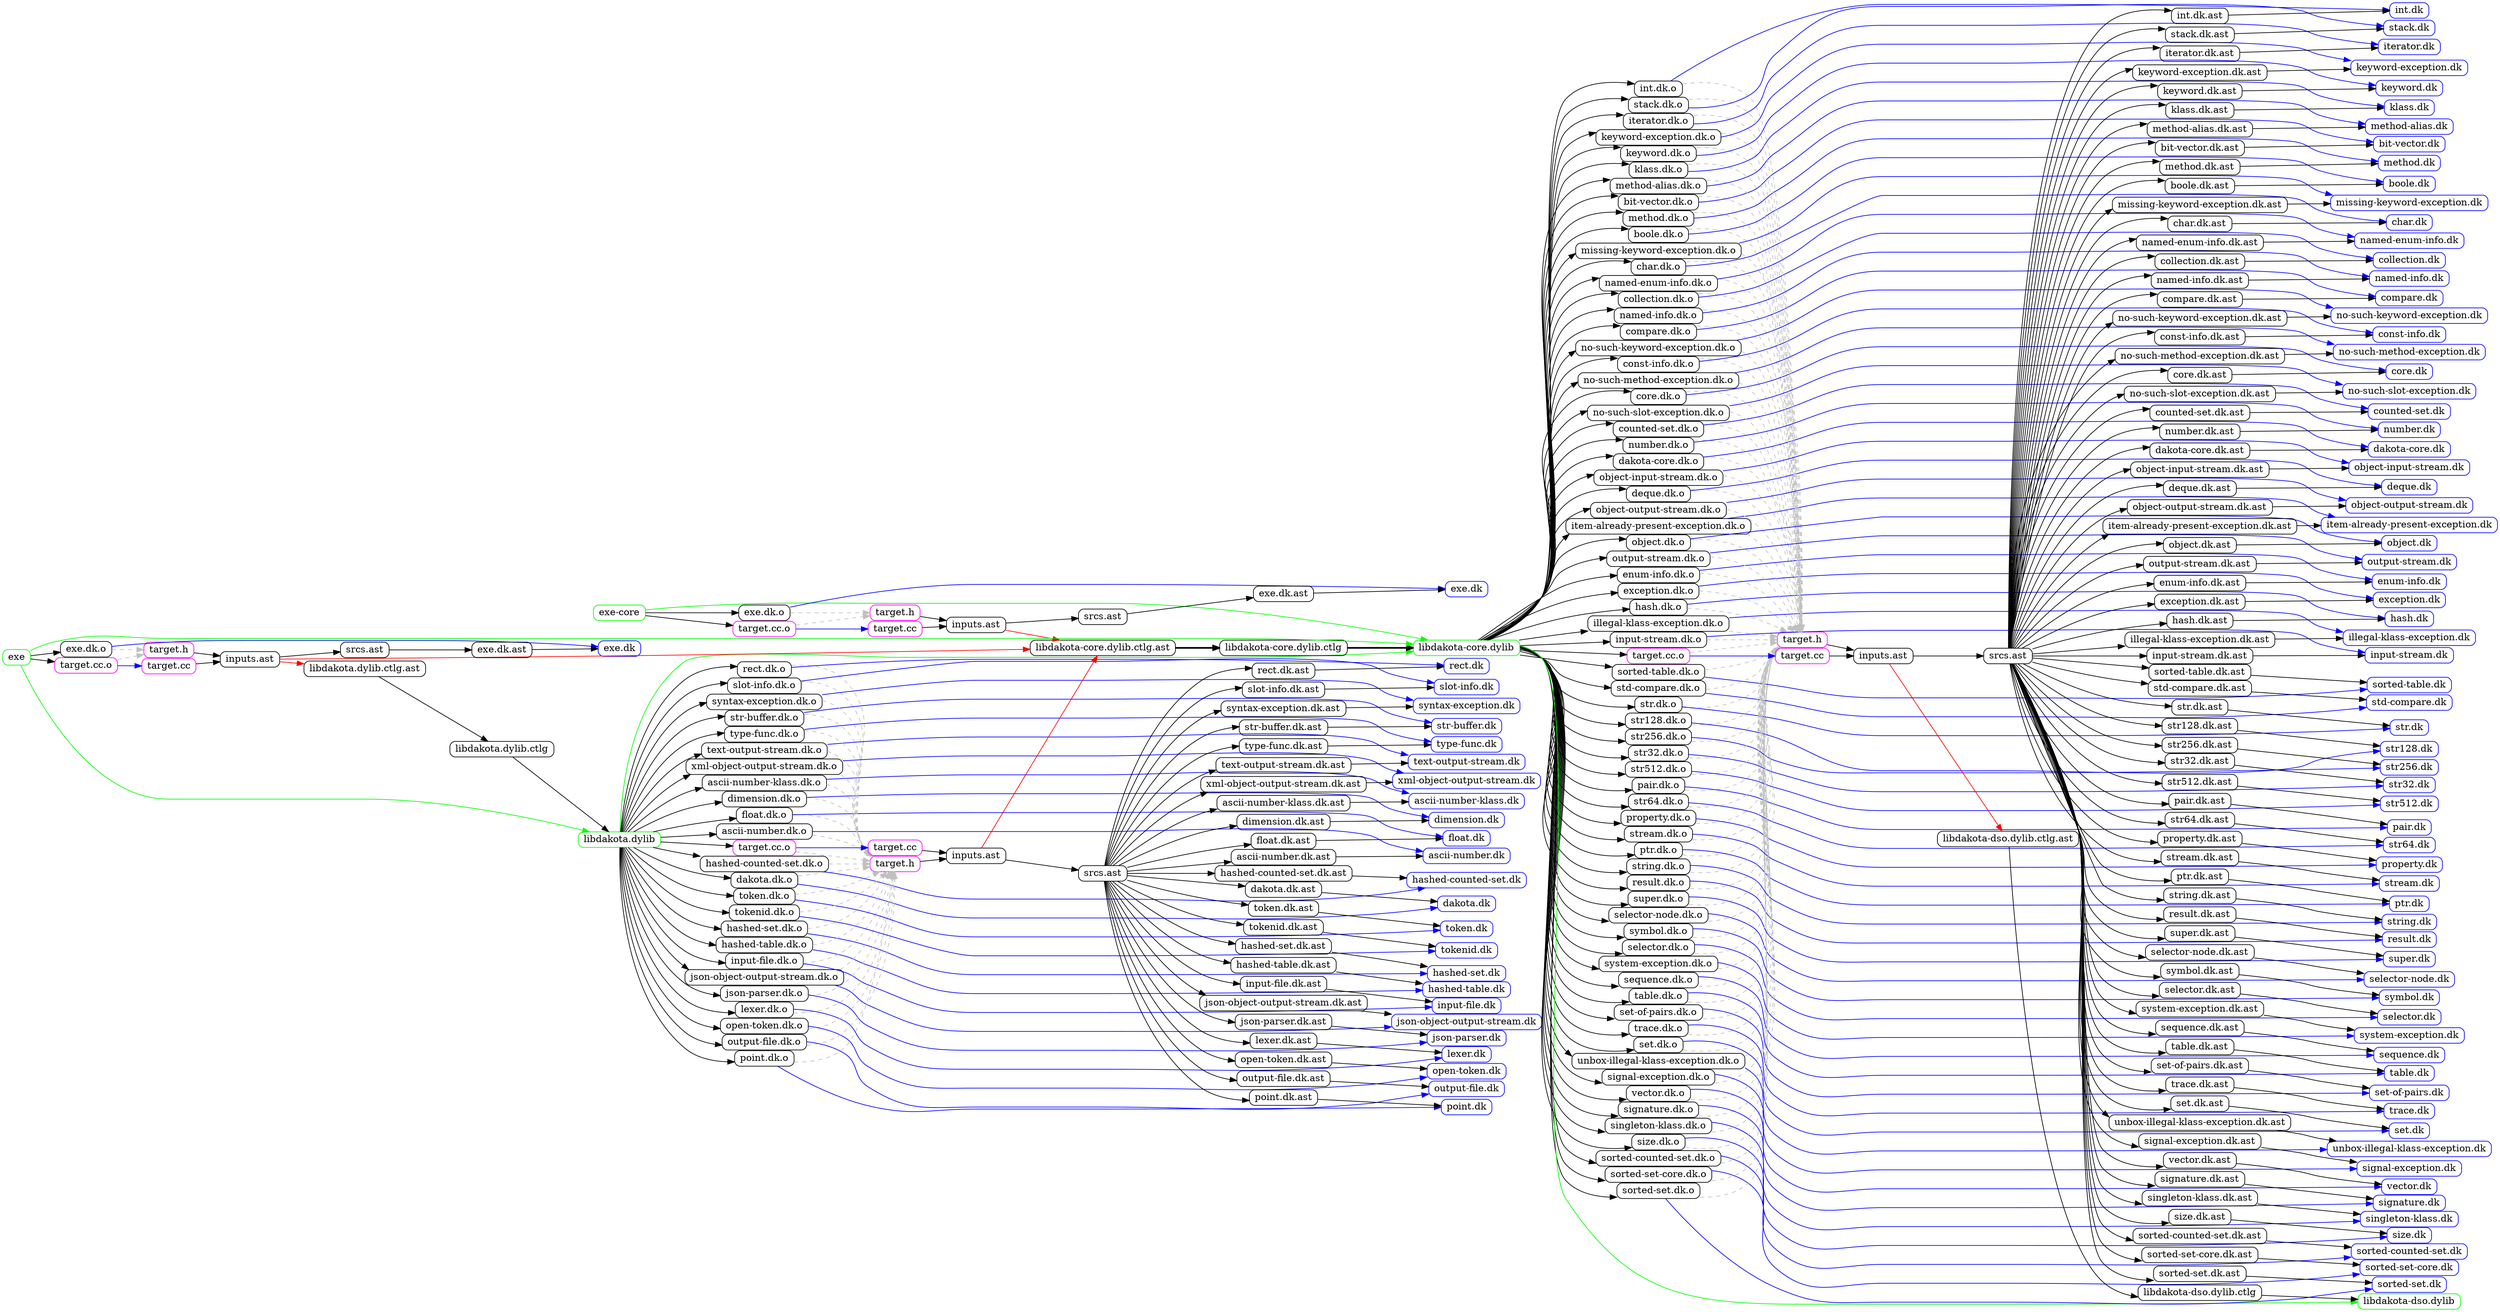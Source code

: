 digraph {
  graph [ rankdir = LR, dir = back, nodesep = 0 ];
  node  [ shape = rect, style = rounded, height = 0, width = 0 ];

  "dakota/lib/libdakota-core.dylib" [ label = "libdakota-core.dylib", color = green ];
  "dakota/zzz/build/dakota-core/bit-vector.dk.o" [ label = "bit-vector.dk.o" ];
  "dakota/zzz/build/dakota-core/boole.dk.o" [ label = "boole.dk.o" ];
  "dakota/zzz/build/dakota-core/char.dk.o" [ label = "char.dk.o" ];
  "dakota/zzz/build/dakota-core/collection.dk.o" [ label = "collection.dk.o" ];
  "dakota/zzz/build/dakota-core/compare.dk.o" [ label = "compare.dk.o" ];
  "dakota/zzz/build/dakota-core/const-info.dk.o" [ label = "const-info.dk.o" ];
  "dakota/zzz/build/dakota-core/core.dk.o" [ label = "core.dk.o" ];
  "dakota/zzz/build/dakota-core/counted-set.dk.o" [ label = "counted-set.dk.o" ];
  "dakota/zzz/build/dakota-core/dakota-core.dk.o" [ label = "dakota-core.dk.o" ];
  "dakota/zzz/build/dakota-core/deque.dk.o" [ label = "deque.dk.o" ];
  "dakota/zzz/build/dakota-core/item-already-present-exception.dk.o" [ label = "item-already-present-exception.dk.o" ];
  "dakota/zzz/build/dakota-core/enum-info.dk.o" [ label = "enum-info.dk.o" ];
  "dakota/zzz/build/dakota-core/exception.dk.o" [ label = "exception.dk.o" ];
  "dakota/zzz/build/dakota-core/hash.dk.o" [ label = "hash.dk.o" ];
  "dakota/zzz/build/dakota-core/illegal-klass-exception.dk.o" [ label = "illegal-klass-exception.dk.o" ];
  "dakota/zzz/build/dakota-core/input-stream.dk.o" [ label = "input-stream.dk.o" ];
  "dakota/zzz/build/dakota-core/int.dk.o" [ label = "int.dk.o" ];
  "dakota/zzz/build/dakota-core/iterator.dk.o" [ label = "iterator.dk.o" ];
  "dakota/zzz/build/dakota-core/keyword-exception.dk.o" [ label = "keyword-exception.dk.o" ];
  "dakota/zzz/build/dakota-core/keyword.dk.o" [ label = "keyword.dk.o" ];
  "dakota/zzz/build/dakota-core/klass.dk.o" [ label = "klass.dk.o" ];
  "dakota/zzz/build/dakota-core/method-alias.dk.o" [ label = "method-alias.dk.o" ];
  "dakota/zzz/build/dakota-core/method.dk.o" [ label = "method.dk.o" ];
  "dakota/zzz/build/dakota-core/missing-keyword-exception.dk.o" [ label = "missing-keyword-exception.dk.o" ];
  "dakota/zzz/build/dakota-core/named-enum-info.dk.o" [ label = "named-enum-info.dk.o" ];
  "dakota/zzz/build/dakota-core/named-info.dk.o" [ label = "named-info.dk.o" ];
  "dakota/zzz/build/dakota-core/no-such-keyword-exception.dk.o" [ label = "no-such-keyword-exception.dk.o" ];
  "dakota/zzz/build/dakota-core/no-such-method-exception.dk.o" [ label = "no-such-method-exception.dk.o" ];
  "dakota/zzz/build/dakota-core/no-such-slot-exception.dk.o" [ label = "no-such-slot-exception.dk.o" ];
  "dakota/zzz/build/dakota-core/number.dk.o" [ label = "number.dk.o" ];
  "dakota/zzz/build/dakota-core/object-input-stream.dk.o" [ label = "object-input-stream.dk.o" ];
  "dakota/zzz/build/dakota-core/object-output-stream.dk.o" [ label = "object-output-stream.dk.o" ];
  "dakota/zzz/build/dakota-core/object.dk.o" [ label = "object.dk.o" ];
  "dakota/zzz/build/dakota-core/output-stream.dk.o" [ label = "output-stream.dk.o" ];
  "dakota/zzz/build/dakota-core/pair.dk.o" [ label = "pair.dk.o" ];
  "dakota/zzz/build/dakota-core/property.dk.o" [ label = "property.dk.o" ];
  "dakota/zzz/build/dakota-core/ptr.dk.o" [ label = "ptr.dk.o" ];
  "dakota/zzz/build/dakota-core/result.dk.o" [ label = "result.dk.o" ];
  "dakota/zzz/build/dakota-core/selector-node.dk.o" [ label = "selector-node.dk.o" ];
  "dakota/zzz/build/dakota-core/selector.dk.o" [ label = "selector.dk.o" ];
  "dakota/zzz/build/dakota-core/sequence.dk.o" [ label = "sequence.dk.o" ];
  "dakota/zzz/build/dakota-core/set-of-pairs.dk.o" [ label = "set-of-pairs.dk.o" ];
  "dakota/zzz/build/dakota-core/set.dk.o" [ label = "set.dk.o" ];
  "dakota/zzz/build/dakota-core/signal-exception.dk.o" [ label = "signal-exception.dk.o" ];
  "dakota/zzz/build/dakota-core/signature.dk.o" [ label = "signature.dk.o" ];
  "dakota/zzz/build/dakota-core/singleton-klass.dk.o" [ label = "singleton-klass.dk.o" ];
  "dakota/zzz/build/dakota-core/size.dk.o" [ label = "size.dk.o" ];
  "dakota/zzz/build/dakota-core/sorted-counted-set.dk.o" [ label = "sorted-counted-set.dk.o" ];
  "dakota/zzz/build/dakota-core/sorted-set-core.dk.o" [ label = "sorted-set-core.dk.o" ];
  "dakota/zzz/build/dakota-core/sorted-set.dk.o" [ label = "sorted-set.dk.o" ];
  "dakota/zzz/build/dakota-core/sorted-table.dk.o" [ label = "sorted-table.dk.o" ];
  "dakota/zzz/build/dakota-core/stack.dk.o" [ label = "stack.dk.o" ];
  "dakota/zzz/build/dakota-core/std-compare.dk.o" [ label = "std-compare.dk.o" ];
  "dakota/zzz/build/dakota-core/str.dk.o" [ label = "str.dk.o" ];
  "dakota/zzz/build/dakota-core/str128.dk.o" [ label = "str128.dk.o" ];
  "dakota/zzz/build/dakota-core/str256.dk.o" [ label = "str256.dk.o" ];
  "dakota/zzz/build/dakota-core/str32.dk.o" [ label = "str32.dk.o" ];
  "dakota/zzz/build/dakota-core/str512.dk.o" [ label = "str512.dk.o" ];
  "dakota/zzz/build/dakota-core/str64.dk.o" [ label = "str64.dk.o" ];
  "dakota/zzz/build/dakota-core/stream.dk.o" [ label = "stream.dk.o" ];
  "dakota/zzz/build/dakota-core/string.dk.o" [ label = "string.dk.o" ];
  "dakota/zzz/build/dakota-core/super.dk.o" [ label = "super.dk.o" ];
  "dakota/zzz/build/dakota-core/symbol.dk.o" [ label = "symbol.dk.o" ];
  "dakota/zzz/build/dakota-core/system-exception.dk.o" [ label = "system-exception.dk.o" ];
  "dakota/zzz/build/dakota-core/table.dk.o" [ label = "table.dk.o" ];
  "dakota/zzz/build/dakota-core/trace.dk.o" [ label = "trace.dk.o" ];
  "dakota/zzz/build/dakota-core/unbox-illegal-klass-exception.dk.o" [ label = "unbox-illegal-klass-exception.dk.o" ];
  "dakota/zzz/build/dakota-core/vector.dk.o" [ label = "vector.dk.o" ];
  "dakota/zzz/build/dakota-core/z/target.cc.o" [ label = "target.cc.o", color = magenta ];
  "dakota/lib/libdakota-dso.dylib" [ label = "libdakota-dso.dylib", color = green ];
  "dakota/zzz/intmd/dakota-core/z/target.cc" [ label = "target.cc", color = magenta ];
  "dakota/zzz/intmd/dakota-core/z/target.h" [ label = "target.h", color = magenta ];
  "dakota/zzz/intmd/dakota-core/z/inputs.ast" [ label = "inputs.ast" ];
  "dakota/zzz/intmd/dakota-core/z/srcs.ast" [ label = "srcs.ast" ];
  ".dkt/dakota/lib/libdakota-dso.dylib.ctlg.ast" [ label = "libdakota-dso.dylib.ctlg.ast" ];
  "dakota/zzz/intmd/dakota-core/bit-vector.dk.ast" [ label = "bit-vector.dk.ast" ];
  "dakota/zzz/intmd/dakota-core/boole.dk.ast" [ label = "boole.dk.ast" ];
  "dakota/zzz/intmd/dakota-core/char.dk.ast" [ label = "char.dk.ast" ];
  "dakota/zzz/intmd/dakota-core/collection.dk.ast" [ label = "collection.dk.ast" ];
  "dakota/zzz/intmd/dakota-core/compare.dk.ast" [ label = "compare.dk.ast" ];
  "dakota/zzz/intmd/dakota-core/const-info.dk.ast" [ label = "const-info.dk.ast" ];
  "dakota/zzz/intmd/dakota-core/core.dk.ast" [ label = "core.dk.ast" ];
  "dakota/zzz/intmd/dakota-core/counted-set.dk.ast" [ label = "counted-set.dk.ast" ];
  "dakota/zzz/intmd/dakota-core/dakota-core.dk.ast" [ label = "dakota-core.dk.ast" ];
  "dakota/zzz/intmd/dakota-core/deque.dk.ast" [ label = "deque.dk.ast" ];
  "dakota/zzz/intmd/dakota-core/item-already-present-exception.dk.ast" [ label = "item-already-present-exception.dk.ast" ];
  "dakota/zzz/intmd/dakota-core/enum-info.dk.ast" [ label = "enum-info.dk.ast" ];
  "dakota/zzz/intmd/dakota-core/exception.dk.ast" [ label = "exception.dk.ast" ];
  "dakota/zzz/intmd/dakota-core/hash.dk.ast" [ label = "hash.dk.ast" ];
  "dakota/zzz/intmd/dakota-core/illegal-klass-exception.dk.ast" [ label = "illegal-klass-exception.dk.ast" ];
  "dakota/zzz/intmd/dakota-core/input-stream.dk.ast" [ label = "input-stream.dk.ast" ];
  "dakota/zzz/intmd/dakota-core/int.dk.ast" [ label = "int.dk.ast" ];
  "dakota/zzz/intmd/dakota-core/iterator.dk.ast" [ label = "iterator.dk.ast" ];
  "dakota/zzz/intmd/dakota-core/keyword-exception.dk.ast" [ label = "keyword-exception.dk.ast" ];
  "dakota/zzz/intmd/dakota-core/keyword.dk.ast" [ label = "keyword.dk.ast" ];
  "dakota/zzz/intmd/dakota-core/klass.dk.ast" [ label = "klass.dk.ast" ];
  "dakota/zzz/intmd/dakota-core/method-alias.dk.ast" [ label = "method-alias.dk.ast" ];
  "dakota/zzz/intmd/dakota-core/method.dk.ast" [ label = "method.dk.ast" ];
  "dakota/zzz/intmd/dakota-core/missing-keyword-exception.dk.ast" [ label = "missing-keyword-exception.dk.ast" ];
  "dakota/zzz/intmd/dakota-core/named-enum-info.dk.ast" [ label = "named-enum-info.dk.ast" ];
  "dakota/zzz/intmd/dakota-core/named-info.dk.ast" [ label = "named-info.dk.ast" ];
  "dakota/zzz/intmd/dakota-core/no-such-keyword-exception.dk.ast" [ label = "no-such-keyword-exception.dk.ast" ];
  "dakota/zzz/intmd/dakota-core/no-such-method-exception.dk.ast" [ label = "no-such-method-exception.dk.ast" ];
  "dakota/zzz/intmd/dakota-core/no-such-slot-exception.dk.ast" [ label = "no-such-slot-exception.dk.ast" ];
  "dakota/zzz/intmd/dakota-core/number.dk.ast" [ label = "number.dk.ast" ];
  "dakota/zzz/intmd/dakota-core/object-input-stream.dk.ast" [ label = "object-input-stream.dk.ast" ];
  "dakota/zzz/intmd/dakota-core/object-output-stream.dk.ast" [ label = "object-output-stream.dk.ast" ];
  "dakota/zzz/intmd/dakota-core/object.dk.ast" [ label = "object.dk.ast" ];
  "dakota/zzz/intmd/dakota-core/output-stream.dk.ast" [ label = "output-stream.dk.ast" ];
  "dakota/zzz/intmd/dakota-core/pair.dk.ast" [ label = "pair.dk.ast" ];
  "dakota/zzz/intmd/dakota-core/property.dk.ast" [ label = "property.dk.ast" ];
  "dakota/zzz/intmd/dakota-core/ptr.dk.ast" [ label = "ptr.dk.ast" ];
  "dakota/zzz/intmd/dakota-core/result.dk.ast" [ label = "result.dk.ast" ];
  "dakota/zzz/intmd/dakota-core/selector-node.dk.ast" [ label = "selector-node.dk.ast" ];
  "dakota/zzz/intmd/dakota-core/selector.dk.ast" [ label = "selector.dk.ast" ];
  "dakota/zzz/intmd/dakota-core/sequence.dk.ast" [ label = "sequence.dk.ast" ];
  "dakota/zzz/intmd/dakota-core/set-of-pairs.dk.ast" [ label = "set-of-pairs.dk.ast" ];
  "dakota/zzz/intmd/dakota-core/set.dk.ast" [ label = "set.dk.ast" ];
  "dakota/zzz/intmd/dakota-core/signal-exception.dk.ast" [ label = "signal-exception.dk.ast" ];
  "dakota/zzz/intmd/dakota-core/signature.dk.ast" [ label = "signature.dk.ast" ];
  "dakota/zzz/intmd/dakota-core/singleton-klass.dk.ast" [ label = "singleton-klass.dk.ast" ];
  "dakota/zzz/intmd/dakota-core/size.dk.ast" [ label = "size.dk.ast" ];
  "dakota/zzz/intmd/dakota-core/sorted-counted-set.dk.ast" [ label = "sorted-counted-set.dk.ast" ];
  "dakota/zzz/intmd/dakota-core/sorted-set-core.dk.ast" [ label = "sorted-set-core.dk.ast" ];
  "dakota/zzz/intmd/dakota-core/sorted-set.dk.ast" [ label = "sorted-set.dk.ast" ];
  "dakota/zzz/intmd/dakota-core/sorted-table.dk.ast" [ label = "sorted-table.dk.ast" ];
  "dakota/zzz/intmd/dakota-core/stack.dk.ast" [ label = "stack.dk.ast" ];
  "dakota/zzz/intmd/dakota-core/std-compare.dk.ast" [ label = "std-compare.dk.ast" ];
  "dakota/zzz/intmd/dakota-core/str.dk.ast" [ label = "str.dk.ast" ];
  "dakota/zzz/intmd/dakota-core/str128.dk.ast" [ label = "str128.dk.ast" ];
  "dakota/zzz/intmd/dakota-core/str256.dk.ast" [ label = "str256.dk.ast" ];
  "dakota/zzz/intmd/dakota-core/str32.dk.ast" [ label = "str32.dk.ast" ];
  "dakota/zzz/intmd/dakota-core/str512.dk.ast" [ label = "str512.dk.ast" ];
  "dakota/zzz/intmd/dakota-core/str64.dk.ast" [ label = "str64.dk.ast" ];
  "dakota/zzz/intmd/dakota-core/stream.dk.ast" [ label = "stream.dk.ast" ];
  "dakota/zzz/intmd/dakota-core/string.dk.ast" [ label = "string.dk.ast" ];
  "dakota/zzz/intmd/dakota-core/super.dk.ast" [ label = "super.dk.ast" ];
  "dakota/zzz/intmd/dakota-core/symbol.dk.ast" [ label = "symbol.dk.ast" ];
  "dakota/zzz/intmd/dakota-core/system-exception.dk.ast" [ label = "system-exception.dk.ast" ];
  "dakota/zzz/intmd/dakota-core/table.dk.ast" [ label = "table.dk.ast" ];
  "dakota/zzz/intmd/dakota-core/trace.dk.ast" [ label = "trace.dk.ast" ];
  "dakota/zzz/intmd/dakota-core/unbox-illegal-klass-exception.dk.ast" [ label = "unbox-illegal-klass-exception.dk.ast" ];
  "dakota/zzz/intmd/dakota-core/vector.dk.ast" [ label = "vector.dk.ast" ];
  "dakota/dakota-core/bit-vector.dk" [ label = "bit-vector.dk", color = blue ];
  "dakota/dakota-core/boole.dk" [ label = "boole.dk", color = blue ];
  "dakota/dakota-core/char.dk" [ label = "char.dk", color = blue ];
  "dakota/dakota-core/collection.dk" [ label = "collection.dk", color = blue ];
  "dakota/dakota-core/compare.dk" [ label = "compare.dk", color = blue ];
  "dakota/dakota-core/const-info.dk" [ label = "const-info.dk", color = blue ];
  "dakota/dakota-core/core.dk" [ label = "core.dk", color = blue ];
  "dakota/dakota-core/counted-set.dk" [ label = "counted-set.dk", color = blue ];
  "dakota/dakota-core/dakota-core.dk" [ label = "dakota-core.dk", color = blue ];
  "dakota/dakota-core/deque.dk" [ label = "deque.dk", color = blue ];
  "dakota/dakota-core/item-already-present-exception.dk" [ label = "item-already-present-exception.dk", color = blue ];
  "dakota/dakota-core/enum-info.dk" [ label = "enum-info.dk", color = blue ];
  "dakota/dakota-core/exception.dk" [ label = "exception.dk", color = blue ];
  "dakota/dakota-core/hash.dk" [ label = "hash.dk", color = blue ];
  "dakota/dakota-core/illegal-klass-exception.dk" [ label = "illegal-klass-exception.dk", color = blue ];
  "dakota/dakota-core/input-stream.dk" [ label = "input-stream.dk", color = blue ];
  "dakota/dakota-core/int.dk" [ label = "int.dk", color = blue ];
  "dakota/dakota-core/iterator.dk" [ label = "iterator.dk", color = blue ];
  "dakota/dakota-core/keyword-exception.dk" [ label = "keyword-exception.dk", color = blue ];
  "dakota/dakota-core/keyword.dk" [ label = "keyword.dk", color = blue ];
  "dakota/dakota-core/klass.dk" [ label = "klass.dk", color = blue ];
  "dakota/dakota-core/method-alias.dk" [ label = "method-alias.dk", color = blue ];
  "dakota/dakota-core/method.dk" [ label = "method.dk", color = blue ];
  "dakota/dakota-core/missing-keyword-exception.dk" [ label = "missing-keyword-exception.dk", color = blue ];
  "dakota/dakota-core/named-enum-info.dk" [ label = "named-enum-info.dk", color = blue ];
  "dakota/dakota-core/named-info.dk" [ label = "named-info.dk", color = blue ];
  "dakota/dakota-core/no-such-keyword-exception.dk" [ label = "no-such-keyword-exception.dk", color = blue ];
  "dakota/dakota-core/no-such-method-exception.dk" [ label = "no-such-method-exception.dk", color = blue ];
  "dakota/dakota-core/no-such-slot-exception.dk" [ label = "no-such-slot-exception.dk", color = blue ];
  "dakota/dakota-core/number.dk" [ label = "number.dk", color = blue ];
  "dakota/dakota-core/object-input-stream.dk" [ label = "object-input-stream.dk", color = blue ];
  "dakota/dakota-core/object-output-stream.dk" [ label = "object-output-stream.dk", color = blue ];
  "dakota/dakota-core/object.dk" [ label = "object.dk", color = blue ];
  "dakota/dakota-core/output-stream.dk" [ label = "output-stream.dk", color = blue ];
  "dakota/dakota-core/pair.dk" [ label = "pair.dk", color = blue ];
  "dakota/dakota-core/property.dk" [ label = "property.dk", color = blue ];
  "dakota/dakota-core/ptr.dk" [ label = "ptr.dk", color = blue ];
  "dakota/dakota-core/result.dk" [ label = "result.dk", color = blue ];
  "dakota/dakota-core/selector-node.dk" [ label = "selector-node.dk", color = blue ];
  "dakota/dakota-core/selector.dk" [ label = "selector.dk", color = blue ];
  "dakota/dakota-core/sequence.dk" [ label = "sequence.dk", color = blue ];
  "dakota/dakota-core/set-of-pairs.dk" [ label = "set-of-pairs.dk", color = blue ];
  "dakota/dakota-core/set.dk" [ label = "set.dk", color = blue ];
  "dakota/dakota-core/signal-exception.dk" [ label = "signal-exception.dk", color = blue ];
  "dakota/dakota-core/signature.dk" [ label = "signature.dk", color = blue ];
  "dakota/dakota-core/singleton-klass.dk" [ label = "singleton-klass.dk", color = blue ];
  "dakota/dakota-core/size.dk" [ label = "size.dk", color = blue ];
  "dakota/dakota-core/sorted-counted-set.dk" [ label = "sorted-counted-set.dk", color = blue ];
  "dakota/dakota-core/sorted-set-core.dk" [ label = "sorted-set-core.dk", color = blue ];
  "dakota/dakota-core/sorted-set.dk" [ label = "sorted-set.dk", color = blue ];
  "dakota/dakota-core/sorted-table.dk" [ label = "sorted-table.dk", color = blue ];
  "dakota/dakota-core/stack.dk" [ label = "stack.dk", color = blue ];
  "dakota/dakota-core/std-compare.dk" [ label = "std-compare.dk", color = blue ];
  "dakota/dakota-core/str.dk" [ label = "str.dk", color = blue ];
  "dakota/dakota-core/str128.dk" [ label = "str128.dk", color = blue ];
  "dakota/dakota-core/str256.dk" [ label = "str256.dk", color = blue ];
  "dakota/dakota-core/str32.dk" [ label = "str32.dk", color = blue ];
  "dakota/dakota-core/str512.dk" [ label = "str512.dk", color = blue ];
  "dakota/dakota-core/str64.dk" [ label = "str64.dk", color = blue ];
  "dakota/dakota-core/stream.dk" [ label = "stream.dk", color = blue ];
  "dakota/dakota-core/string.dk" [ label = "string.dk", color = blue ];
  "dakota/dakota-core/super.dk" [ label = "super.dk", color = blue ];
  "dakota/dakota-core/symbol.dk" [ label = "symbol.dk", color = blue ];
  "dakota/dakota-core/system-exception.dk" [ label = "system-exception.dk", color = blue ];
  "dakota/dakota-core/table.dk" [ label = "table.dk", color = blue ];
  "dakota/dakota-core/trace.dk" [ label = "trace.dk", color = blue ];
  "dakota/dakota-core/unbox-illegal-klass-exception.dk" [ label = "unbox-illegal-klass-exception.dk", color = blue ];
  "dakota/dakota-core/vector.dk" [ label = "vector.dk", color = blue ];
  ".dkt/dakota/lib/libdakota-dso.dylib.ctlg" [ label = "libdakota-dso.dylib.ctlg" ];

  "dakota/lib/libdakota-core.dylib" -> "dakota/zzz/build/dakota-core/bit-vector.dk.o";
  "dakota/lib/libdakota-core.dylib" -> "dakota/zzz/build/dakota-core/boole.dk.o";
  "dakota/lib/libdakota-core.dylib" -> "dakota/zzz/build/dakota-core/char.dk.o";
  "dakota/lib/libdakota-core.dylib" -> "dakota/zzz/build/dakota-core/collection.dk.o";
  "dakota/lib/libdakota-core.dylib" -> "dakota/zzz/build/dakota-core/compare.dk.o";
  "dakota/lib/libdakota-core.dylib" -> "dakota/zzz/build/dakota-core/const-info.dk.o";
  "dakota/lib/libdakota-core.dylib" -> "dakota/zzz/build/dakota-core/core.dk.o";
  "dakota/lib/libdakota-core.dylib" -> "dakota/zzz/build/dakota-core/counted-set.dk.o";
  "dakota/lib/libdakota-core.dylib" -> "dakota/zzz/build/dakota-core/dakota-core.dk.o";
  "dakota/lib/libdakota-core.dylib" -> "dakota/zzz/build/dakota-core/deque.dk.o";
  "dakota/lib/libdakota-core.dylib" -> "dakota/zzz/build/dakota-core/item-already-present-exception.dk.o";
  "dakota/lib/libdakota-core.dylib" -> "dakota/zzz/build/dakota-core/enum-info.dk.o";
  "dakota/lib/libdakota-core.dylib" -> "dakota/zzz/build/dakota-core/exception.dk.o";
  "dakota/lib/libdakota-core.dylib" -> "dakota/zzz/build/dakota-core/hash.dk.o";
  "dakota/lib/libdakota-core.dylib" -> "dakota/zzz/build/dakota-core/illegal-klass-exception.dk.o";
  "dakota/lib/libdakota-core.dylib" -> "dakota/zzz/build/dakota-core/input-stream.dk.o";
  "dakota/lib/libdakota-core.dylib" -> "dakota/zzz/build/dakota-core/int.dk.o";
  "dakota/lib/libdakota-core.dylib" -> "dakota/zzz/build/dakota-core/iterator.dk.o";
  "dakota/lib/libdakota-core.dylib" -> "dakota/zzz/build/dakota-core/keyword-exception.dk.o";
  "dakota/lib/libdakota-core.dylib" -> "dakota/zzz/build/dakota-core/keyword.dk.o";
  "dakota/lib/libdakota-core.dylib" -> "dakota/zzz/build/dakota-core/klass.dk.o";
  "dakota/lib/libdakota-core.dylib" -> "dakota/zzz/build/dakota-core/method-alias.dk.o";
  "dakota/lib/libdakota-core.dylib" -> "dakota/zzz/build/dakota-core/method.dk.o";
  "dakota/lib/libdakota-core.dylib" -> "dakota/zzz/build/dakota-core/missing-keyword-exception.dk.o";
  "dakota/lib/libdakota-core.dylib" -> "dakota/zzz/build/dakota-core/named-enum-info.dk.o";
  "dakota/lib/libdakota-core.dylib" -> "dakota/zzz/build/dakota-core/named-info.dk.o";
  "dakota/lib/libdakota-core.dylib" -> "dakota/zzz/build/dakota-core/no-such-keyword-exception.dk.o";
  "dakota/lib/libdakota-core.dylib" -> "dakota/zzz/build/dakota-core/no-such-method-exception.dk.o";
  "dakota/lib/libdakota-core.dylib" -> "dakota/zzz/build/dakota-core/no-such-slot-exception.dk.o";
  "dakota/lib/libdakota-core.dylib" -> "dakota/zzz/build/dakota-core/number.dk.o";
  "dakota/lib/libdakota-core.dylib" -> "dakota/zzz/build/dakota-core/object-input-stream.dk.o";
  "dakota/lib/libdakota-core.dylib" -> "dakota/zzz/build/dakota-core/object-output-stream.dk.o";
  "dakota/lib/libdakota-core.dylib" -> "dakota/zzz/build/dakota-core/object.dk.o";
  "dakota/lib/libdakota-core.dylib" -> "dakota/zzz/build/dakota-core/output-stream.dk.o";
  "dakota/lib/libdakota-core.dylib" -> "dakota/zzz/build/dakota-core/pair.dk.o";
  "dakota/lib/libdakota-core.dylib" -> "dakota/zzz/build/dakota-core/property.dk.o";
  "dakota/lib/libdakota-core.dylib" -> "dakota/zzz/build/dakota-core/ptr.dk.o";
  "dakota/lib/libdakota-core.dylib" -> "dakota/zzz/build/dakota-core/result.dk.o";
  "dakota/lib/libdakota-core.dylib" -> "dakota/zzz/build/dakota-core/selector-node.dk.o";
  "dakota/lib/libdakota-core.dylib" -> "dakota/zzz/build/dakota-core/selector.dk.o";
  "dakota/lib/libdakota-core.dylib" -> "dakota/zzz/build/dakota-core/sequence.dk.o";
  "dakota/lib/libdakota-core.dylib" -> "dakota/zzz/build/dakota-core/set-of-pairs.dk.o";
  "dakota/lib/libdakota-core.dylib" -> "dakota/zzz/build/dakota-core/set.dk.o";
  "dakota/lib/libdakota-core.dylib" -> "dakota/zzz/build/dakota-core/signal-exception.dk.o";
  "dakota/lib/libdakota-core.dylib" -> "dakota/zzz/build/dakota-core/signature.dk.o";
  "dakota/lib/libdakota-core.dylib" -> "dakota/zzz/build/dakota-core/singleton-klass.dk.o";
  "dakota/lib/libdakota-core.dylib" -> "dakota/zzz/build/dakota-core/size.dk.o";
  "dakota/lib/libdakota-core.dylib" -> "dakota/zzz/build/dakota-core/sorted-counted-set.dk.o";
  "dakota/lib/libdakota-core.dylib" -> "dakota/zzz/build/dakota-core/sorted-set-core.dk.o";
  "dakota/lib/libdakota-core.dylib" -> "dakota/zzz/build/dakota-core/sorted-set.dk.o";
  "dakota/lib/libdakota-core.dylib" -> "dakota/zzz/build/dakota-core/sorted-table.dk.o";
  "dakota/lib/libdakota-core.dylib" -> "dakota/zzz/build/dakota-core/stack.dk.o";
  "dakota/lib/libdakota-core.dylib" -> "dakota/zzz/build/dakota-core/std-compare.dk.o";
  "dakota/lib/libdakota-core.dylib" -> "dakota/zzz/build/dakota-core/str.dk.o";
  "dakota/lib/libdakota-core.dylib" -> "dakota/zzz/build/dakota-core/str128.dk.o";
  "dakota/lib/libdakota-core.dylib" -> "dakota/zzz/build/dakota-core/str256.dk.o";
  "dakota/lib/libdakota-core.dylib" -> "dakota/zzz/build/dakota-core/str32.dk.o";
  "dakota/lib/libdakota-core.dylib" -> "dakota/zzz/build/dakota-core/str512.dk.o";
  "dakota/lib/libdakota-core.dylib" -> "dakota/zzz/build/dakota-core/str64.dk.o";
  "dakota/lib/libdakota-core.dylib" -> "dakota/zzz/build/dakota-core/stream.dk.o";
  "dakota/lib/libdakota-core.dylib" -> "dakota/zzz/build/dakota-core/string.dk.o";
  "dakota/lib/libdakota-core.dylib" -> "dakota/zzz/build/dakota-core/super.dk.o";
  "dakota/lib/libdakota-core.dylib" -> "dakota/zzz/build/dakota-core/symbol.dk.o";
  "dakota/lib/libdakota-core.dylib" -> "dakota/zzz/build/dakota-core/system-exception.dk.o";
  "dakota/lib/libdakota-core.dylib" -> "dakota/zzz/build/dakota-core/table.dk.o";
  "dakota/lib/libdakota-core.dylib" -> "dakota/zzz/build/dakota-core/trace.dk.o";
  "dakota/lib/libdakota-core.dylib" -> "dakota/zzz/build/dakota-core/unbox-illegal-klass-exception.dk.o";
  "dakota/lib/libdakota-core.dylib" -> "dakota/zzz/build/dakota-core/vector.dk.o";
  "dakota/lib/libdakota-core.dylib" -> "dakota/zzz/build/dakota-core/z/target.cc.o";
  "dakota/lib/libdakota-core.dylib" -> "dakota/lib/libdakota-dso.dylib" [ color = green ];
  "dakota/zzz/build/dakota-core/z/target.cc.o" -> "dakota/zzz/intmd/dakota-core/z/target.cc" [ color = blue ];
  "dakota/zzz/build/dakota-core/z/target.cc.o" -> "dakota/zzz/intmd/dakota-core/z/target.h" [ color = gray, style = dashed ];
  "dakota/zzz/build/dakota-core/bit-vector.dk.o" -> "dakota/zzz/intmd/dakota-core/z/target.h" [ color = gray, style = dashed ];
  "dakota/zzz/build/dakota-core/boole.dk.o" -> "dakota/zzz/intmd/dakota-core/z/target.h" [ color = gray, style = dashed ];
  "dakota/zzz/build/dakota-core/char.dk.o" -> "dakota/zzz/intmd/dakota-core/z/target.h" [ color = gray, style = dashed ];
  "dakota/zzz/build/dakota-core/collection.dk.o" -> "dakota/zzz/intmd/dakota-core/z/target.h" [ color = gray, style = dashed ];
  "dakota/zzz/build/dakota-core/compare.dk.o" -> "dakota/zzz/intmd/dakota-core/z/target.h" [ color = gray, style = dashed ];
  "dakota/zzz/build/dakota-core/const-info.dk.o" -> "dakota/zzz/intmd/dakota-core/z/target.h" [ color = gray, style = dashed ];
  "dakota/zzz/build/dakota-core/core.dk.o" -> "dakota/zzz/intmd/dakota-core/z/target.h" [ color = gray, style = dashed ];
  "dakota/zzz/build/dakota-core/counted-set.dk.o" -> "dakota/zzz/intmd/dakota-core/z/target.h" [ color = gray, style = dashed ];
  "dakota/zzz/build/dakota-core/dakota-core.dk.o" -> "dakota/zzz/intmd/dakota-core/z/target.h" [ color = gray, style = dashed ];
  "dakota/zzz/build/dakota-core/deque.dk.o" -> "dakota/zzz/intmd/dakota-core/z/target.h" [ color = gray, style = dashed ];
  "dakota/zzz/build/dakota-core/item-already-present-exception.dk.o" -> "dakota/zzz/intmd/dakota-core/z/target.h" [ color = gray, style = dashed ];
  "dakota/zzz/build/dakota-core/enum-info.dk.o" -> "dakota/zzz/intmd/dakota-core/z/target.h" [ color = gray, style = dashed ];
  "dakota/zzz/build/dakota-core/exception.dk.o" -> "dakota/zzz/intmd/dakota-core/z/target.h" [ color = gray, style = dashed ];
  "dakota/zzz/build/dakota-core/hash.dk.o" -> "dakota/zzz/intmd/dakota-core/z/target.h" [ color = gray, style = dashed ];
  "dakota/zzz/build/dakota-core/illegal-klass-exception.dk.o" -> "dakota/zzz/intmd/dakota-core/z/target.h" [ color = gray, style = dashed ];
  "dakota/zzz/build/dakota-core/input-stream.dk.o" -> "dakota/zzz/intmd/dakota-core/z/target.h" [ color = gray, style = dashed ];
  "dakota/zzz/build/dakota-core/int.dk.o" -> "dakota/zzz/intmd/dakota-core/z/target.h" [ color = gray, style = dashed ];
  "dakota/zzz/build/dakota-core/iterator.dk.o" -> "dakota/zzz/intmd/dakota-core/z/target.h" [ color = gray, style = dashed ];
  "dakota/zzz/build/dakota-core/keyword-exception.dk.o" -> "dakota/zzz/intmd/dakota-core/z/target.h" [ color = gray, style = dashed ];
  "dakota/zzz/build/dakota-core/keyword.dk.o" -> "dakota/zzz/intmd/dakota-core/z/target.h" [ color = gray, style = dashed ];
  "dakota/zzz/build/dakota-core/klass.dk.o" -> "dakota/zzz/intmd/dakota-core/z/target.h" [ color = gray, style = dashed ];
  "dakota/zzz/build/dakota-core/method-alias.dk.o" -> "dakota/zzz/intmd/dakota-core/z/target.h" [ color = gray, style = dashed ];
  "dakota/zzz/build/dakota-core/method.dk.o" -> "dakota/zzz/intmd/dakota-core/z/target.h" [ color = gray, style = dashed ];
  "dakota/zzz/build/dakota-core/missing-keyword-exception.dk.o" -> "dakota/zzz/intmd/dakota-core/z/target.h" [ color = gray, style = dashed ];
  "dakota/zzz/build/dakota-core/named-enum-info.dk.o" -> "dakota/zzz/intmd/dakota-core/z/target.h" [ color = gray, style = dashed ];
  "dakota/zzz/build/dakota-core/named-info.dk.o" -> "dakota/zzz/intmd/dakota-core/z/target.h" [ color = gray, style = dashed ];
  "dakota/zzz/build/dakota-core/no-such-keyword-exception.dk.o" -> "dakota/zzz/intmd/dakota-core/z/target.h" [ color = gray, style = dashed ];
  "dakota/zzz/build/dakota-core/no-such-method-exception.dk.o" -> "dakota/zzz/intmd/dakota-core/z/target.h" [ color = gray, style = dashed ];
  "dakota/zzz/build/dakota-core/no-such-slot-exception.dk.o" -> "dakota/zzz/intmd/dakota-core/z/target.h" [ color = gray, style = dashed ];
  "dakota/zzz/build/dakota-core/number.dk.o" -> "dakota/zzz/intmd/dakota-core/z/target.h" [ color = gray, style = dashed ];
  "dakota/zzz/build/dakota-core/object-input-stream.dk.o" -> "dakota/zzz/intmd/dakota-core/z/target.h" [ color = gray, style = dashed ];
  "dakota/zzz/build/dakota-core/object-output-stream.dk.o" -> "dakota/zzz/intmd/dakota-core/z/target.h" [ color = gray, style = dashed ];
  "dakota/zzz/build/dakota-core/object.dk.o" -> "dakota/zzz/intmd/dakota-core/z/target.h" [ color = gray, style = dashed ];
  "dakota/zzz/build/dakota-core/output-stream.dk.o" -> "dakota/zzz/intmd/dakota-core/z/target.h" [ color = gray, style = dashed ];
  "dakota/zzz/build/dakota-core/pair.dk.o" -> "dakota/zzz/intmd/dakota-core/z/target.h" [ color = gray, style = dashed ];
  "dakota/zzz/build/dakota-core/property.dk.o" -> "dakota/zzz/intmd/dakota-core/z/target.h" [ color = gray, style = dashed ];
  "dakota/zzz/build/dakota-core/ptr.dk.o" -> "dakota/zzz/intmd/dakota-core/z/target.h" [ color = gray, style = dashed ];
  "dakota/zzz/build/dakota-core/result.dk.o" -> "dakota/zzz/intmd/dakota-core/z/target.h" [ color = gray, style = dashed ];
  "dakota/zzz/build/dakota-core/selector-node.dk.o" -> "dakota/zzz/intmd/dakota-core/z/target.h" [ color = gray, style = dashed ];
  "dakota/zzz/build/dakota-core/selector.dk.o" -> "dakota/zzz/intmd/dakota-core/z/target.h" [ color = gray, style = dashed ];
  "dakota/zzz/build/dakota-core/sequence.dk.o" -> "dakota/zzz/intmd/dakota-core/z/target.h" [ color = gray, style = dashed ];
  "dakota/zzz/build/dakota-core/set-of-pairs.dk.o" -> "dakota/zzz/intmd/dakota-core/z/target.h" [ color = gray, style = dashed ];
  "dakota/zzz/build/dakota-core/set.dk.o" -> "dakota/zzz/intmd/dakota-core/z/target.h" [ color = gray, style = dashed ];
  "dakota/zzz/build/dakota-core/signal-exception.dk.o" -> "dakota/zzz/intmd/dakota-core/z/target.h" [ color = gray, style = dashed ];
  "dakota/zzz/build/dakota-core/signature.dk.o" -> "dakota/zzz/intmd/dakota-core/z/target.h" [ color = gray, style = dashed ];
  "dakota/zzz/build/dakota-core/singleton-klass.dk.o" -> "dakota/zzz/intmd/dakota-core/z/target.h" [ color = gray, style = dashed ];
  "dakota/zzz/build/dakota-core/size.dk.o" -> "dakota/zzz/intmd/dakota-core/z/target.h" [ color = gray, style = dashed ];
  "dakota/zzz/build/dakota-core/sorted-counted-set.dk.o" -> "dakota/zzz/intmd/dakota-core/z/target.h" [ color = gray, style = dashed ];
  "dakota/zzz/build/dakota-core/sorted-set-core.dk.o" -> "dakota/zzz/intmd/dakota-core/z/target.h" [ color = gray, style = dashed ];
  "dakota/zzz/build/dakota-core/sorted-set.dk.o" -> "dakota/zzz/intmd/dakota-core/z/target.h" [ color = gray, style = dashed ];
  "dakota/zzz/build/dakota-core/sorted-table.dk.o" -> "dakota/zzz/intmd/dakota-core/z/target.h" [ color = gray, style = dashed ];
  "dakota/zzz/build/dakota-core/stack.dk.o" -> "dakota/zzz/intmd/dakota-core/z/target.h" [ color = gray, style = dashed ];
  "dakota/zzz/build/dakota-core/std-compare.dk.o" -> "dakota/zzz/intmd/dakota-core/z/target.h" [ color = gray, style = dashed ];
  "dakota/zzz/build/dakota-core/str.dk.o" -> "dakota/zzz/intmd/dakota-core/z/target.h" [ color = gray, style = dashed ];
  "dakota/zzz/build/dakota-core/str128.dk.o" -> "dakota/zzz/intmd/dakota-core/z/target.h" [ color = gray, style = dashed ];
  "dakota/zzz/build/dakota-core/str256.dk.o" -> "dakota/zzz/intmd/dakota-core/z/target.h" [ color = gray, style = dashed ];
  "dakota/zzz/build/dakota-core/str32.dk.o" -> "dakota/zzz/intmd/dakota-core/z/target.h" [ color = gray, style = dashed ];
  "dakota/zzz/build/dakota-core/str512.dk.o" -> "dakota/zzz/intmd/dakota-core/z/target.h" [ color = gray, style = dashed ];
  "dakota/zzz/build/dakota-core/str64.dk.o" -> "dakota/zzz/intmd/dakota-core/z/target.h" [ color = gray, style = dashed ];
  "dakota/zzz/build/dakota-core/stream.dk.o" -> "dakota/zzz/intmd/dakota-core/z/target.h" [ color = gray, style = dashed ];
  "dakota/zzz/build/dakota-core/string.dk.o" -> "dakota/zzz/intmd/dakota-core/z/target.h" [ color = gray, style = dashed ];
  "dakota/zzz/build/dakota-core/super.dk.o" -> "dakota/zzz/intmd/dakota-core/z/target.h" [ color = gray, style = dashed ];
  "dakota/zzz/build/dakota-core/symbol.dk.o" -> "dakota/zzz/intmd/dakota-core/z/target.h" [ color = gray, style = dashed ];
  "dakota/zzz/build/dakota-core/system-exception.dk.o" -> "dakota/zzz/intmd/dakota-core/z/target.h" [ color = gray, style = dashed ];
  "dakota/zzz/build/dakota-core/table.dk.o" -> "dakota/zzz/intmd/dakota-core/z/target.h" [ color = gray, style = dashed ];
  "dakota/zzz/build/dakota-core/trace.dk.o" -> "dakota/zzz/intmd/dakota-core/z/target.h" [ color = gray, style = dashed ];
  "dakota/zzz/build/dakota-core/unbox-illegal-klass-exception.dk.o" -> "dakota/zzz/intmd/dakota-core/z/target.h" [ color = gray, style = dashed ];
  "dakota/zzz/build/dakota-core/vector.dk.o" -> "dakota/zzz/intmd/dakota-core/z/target.h" [ color = gray, style = dashed ];
  "dakota/zzz/intmd/dakota-core/z/target.h" -> "dakota/zzz/intmd/dakota-core/z/inputs.ast";
  "dakota/zzz/intmd/dakota-core/z/target.cc" -> "dakota/zzz/intmd/dakota-core/z/inputs.ast";
  "dakota/zzz/intmd/dakota-core/z/inputs.ast" -> "dakota/zzz/intmd/dakota-core/z/srcs.ast";
  "dakota/zzz/intmd/dakota-core/z/inputs.ast" -> ".dkt/dakota/lib/libdakota-dso.dylib.ctlg.ast" [ color = red ];
  "dakota/zzz/intmd/dakota-core/z/srcs.ast" -> "dakota/zzz/intmd/dakota-core/bit-vector.dk.ast";
  "dakota/zzz/intmd/dakota-core/z/srcs.ast" -> "dakota/zzz/intmd/dakota-core/boole.dk.ast";
  "dakota/zzz/intmd/dakota-core/z/srcs.ast" -> "dakota/zzz/intmd/dakota-core/char.dk.ast";
  "dakota/zzz/intmd/dakota-core/z/srcs.ast" -> "dakota/zzz/intmd/dakota-core/collection.dk.ast";
  "dakota/zzz/intmd/dakota-core/z/srcs.ast" -> "dakota/zzz/intmd/dakota-core/compare.dk.ast";
  "dakota/zzz/intmd/dakota-core/z/srcs.ast" -> "dakota/zzz/intmd/dakota-core/const-info.dk.ast";
  "dakota/zzz/intmd/dakota-core/z/srcs.ast" -> "dakota/zzz/intmd/dakota-core/core.dk.ast";
  "dakota/zzz/intmd/dakota-core/z/srcs.ast" -> "dakota/zzz/intmd/dakota-core/counted-set.dk.ast";
  "dakota/zzz/intmd/dakota-core/z/srcs.ast" -> "dakota/zzz/intmd/dakota-core/dakota-core.dk.ast";
  "dakota/zzz/intmd/dakota-core/z/srcs.ast" -> "dakota/zzz/intmd/dakota-core/deque.dk.ast";
  "dakota/zzz/intmd/dakota-core/z/srcs.ast" -> "dakota/zzz/intmd/dakota-core/item-already-present-exception.dk.ast";
  "dakota/zzz/intmd/dakota-core/z/srcs.ast" -> "dakota/zzz/intmd/dakota-core/enum-info.dk.ast";
  "dakota/zzz/intmd/dakota-core/z/srcs.ast" -> "dakota/zzz/intmd/dakota-core/exception.dk.ast";
  "dakota/zzz/intmd/dakota-core/z/srcs.ast" -> "dakota/zzz/intmd/dakota-core/hash.dk.ast";
  "dakota/zzz/intmd/dakota-core/z/srcs.ast" -> "dakota/zzz/intmd/dakota-core/illegal-klass-exception.dk.ast";
  "dakota/zzz/intmd/dakota-core/z/srcs.ast" -> "dakota/zzz/intmd/dakota-core/input-stream.dk.ast";
  "dakota/zzz/intmd/dakota-core/z/srcs.ast" -> "dakota/zzz/intmd/dakota-core/int.dk.ast";
  "dakota/zzz/intmd/dakota-core/z/srcs.ast" -> "dakota/zzz/intmd/dakota-core/iterator.dk.ast";
  "dakota/zzz/intmd/dakota-core/z/srcs.ast" -> "dakota/zzz/intmd/dakota-core/keyword-exception.dk.ast";
  "dakota/zzz/intmd/dakota-core/z/srcs.ast" -> "dakota/zzz/intmd/dakota-core/keyword.dk.ast";
  "dakota/zzz/intmd/dakota-core/z/srcs.ast" -> "dakota/zzz/intmd/dakota-core/klass.dk.ast";
  "dakota/zzz/intmd/dakota-core/z/srcs.ast" -> "dakota/zzz/intmd/dakota-core/method-alias.dk.ast";
  "dakota/zzz/intmd/dakota-core/z/srcs.ast" -> "dakota/zzz/intmd/dakota-core/method.dk.ast";
  "dakota/zzz/intmd/dakota-core/z/srcs.ast" -> "dakota/zzz/intmd/dakota-core/missing-keyword-exception.dk.ast";
  "dakota/zzz/intmd/dakota-core/z/srcs.ast" -> "dakota/zzz/intmd/dakota-core/named-enum-info.dk.ast";
  "dakota/zzz/intmd/dakota-core/z/srcs.ast" -> "dakota/zzz/intmd/dakota-core/named-info.dk.ast";
  "dakota/zzz/intmd/dakota-core/z/srcs.ast" -> "dakota/zzz/intmd/dakota-core/no-such-keyword-exception.dk.ast";
  "dakota/zzz/intmd/dakota-core/z/srcs.ast" -> "dakota/zzz/intmd/dakota-core/no-such-method-exception.dk.ast";
  "dakota/zzz/intmd/dakota-core/z/srcs.ast" -> "dakota/zzz/intmd/dakota-core/no-such-slot-exception.dk.ast";
  "dakota/zzz/intmd/dakota-core/z/srcs.ast" -> "dakota/zzz/intmd/dakota-core/number.dk.ast";
  "dakota/zzz/intmd/dakota-core/z/srcs.ast" -> "dakota/zzz/intmd/dakota-core/object-input-stream.dk.ast";
  "dakota/zzz/intmd/dakota-core/z/srcs.ast" -> "dakota/zzz/intmd/dakota-core/object-output-stream.dk.ast";
  "dakota/zzz/intmd/dakota-core/z/srcs.ast" -> "dakota/zzz/intmd/dakota-core/object.dk.ast";
  "dakota/zzz/intmd/dakota-core/z/srcs.ast" -> "dakota/zzz/intmd/dakota-core/output-stream.dk.ast";
  "dakota/zzz/intmd/dakota-core/z/srcs.ast" -> "dakota/zzz/intmd/dakota-core/pair.dk.ast";
  "dakota/zzz/intmd/dakota-core/z/srcs.ast" -> "dakota/zzz/intmd/dakota-core/property.dk.ast";
  "dakota/zzz/intmd/dakota-core/z/srcs.ast" -> "dakota/zzz/intmd/dakota-core/ptr.dk.ast";
  "dakota/zzz/intmd/dakota-core/z/srcs.ast" -> "dakota/zzz/intmd/dakota-core/result.dk.ast";
  "dakota/zzz/intmd/dakota-core/z/srcs.ast" -> "dakota/zzz/intmd/dakota-core/selector-node.dk.ast";
  "dakota/zzz/intmd/dakota-core/z/srcs.ast" -> "dakota/zzz/intmd/dakota-core/selector.dk.ast";
  "dakota/zzz/intmd/dakota-core/z/srcs.ast" -> "dakota/zzz/intmd/dakota-core/sequence.dk.ast";
  "dakota/zzz/intmd/dakota-core/z/srcs.ast" -> "dakota/zzz/intmd/dakota-core/set-of-pairs.dk.ast";
  "dakota/zzz/intmd/dakota-core/z/srcs.ast" -> "dakota/zzz/intmd/dakota-core/set.dk.ast";
  "dakota/zzz/intmd/dakota-core/z/srcs.ast" -> "dakota/zzz/intmd/dakota-core/signal-exception.dk.ast";
  "dakota/zzz/intmd/dakota-core/z/srcs.ast" -> "dakota/zzz/intmd/dakota-core/signature.dk.ast";
  "dakota/zzz/intmd/dakota-core/z/srcs.ast" -> "dakota/zzz/intmd/dakota-core/singleton-klass.dk.ast";
  "dakota/zzz/intmd/dakota-core/z/srcs.ast" -> "dakota/zzz/intmd/dakota-core/size.dk.ast";
  "dakota/zzz/intmd/dakota-core/z/srcs.ast" -> "dakota/zzz/intmd/dakota-core/sorted-counted-set.dk.ast";
  "dakota/zzz/intmd/dakota-core/z/srcs.ast" -> "dakota/zzz/intmd/dakota-core/sorted-set-core.dk.ast";
  "dakota/zzz/intmd/dakota-core/z/srcs.ast" -> "dakota/zzz/intmd/dakota-core/sorted-set.dk.ast";
  "dakota/zzz/intmd/dakota-core/z/srcs.ast" -> "dakota/zzz/intmd/dakota-core/sorted-table.dk.ast";
  "dakota/zzz/intmd/dakota-core/z/srcs.ast" -> "dakota/zzz/intmd/dakota-core/stack.dk.ast";
  "dakota/zzz/intmd/dakota-core/z/srcs.ast" -> "dakota/zzz/intmd/dakota-core/std-compare.dk.ast";
  "dakota/zzz/intmd/dakota-core/z/srcs.ast" -> "dakota/zzz/intmd/dakota-core/str.dk.ast";
  "dakota/zzz/intmd/dakota-core/z/srcs.ast" -> "dakota/zzz/intmd/dakota-core/str128.dk.ast";
  "dakota/zzz/intmd/dakota-core/z/srcs.ast" -> "dakota/zzz/intmd/dakota-core/str256.dk.ast";
  "dakota/zzz/intmd/dakota-core/z/srcs.ast" -> "dakota/zzz/intmd/dakota-core/str32.dk.ast";
  "dakota/zzz/intmd/dakota-core/z/srcs.ast" -> "dakota/zzz/intmd/dakota-core/str512.dk.ast";
  "dakota/zzz/intmd/dakota-core/z/srcs.ast" -> "dakota/zzz/intmd/dakota-core/str64.dk.ast";
  "dakota/zzz/intmd/dakota-core/z/srcs.ast" -> "dakota/zzz/intmd/dakota-core/stream.dk.ast";
  "dakota/zzz/intmd/dakota-core/z/srcs.ast" -> "dakota/zzz/intmd/dakota-core/string.dk.ast";
  "dakota/zzz/intmd/dakota-core/z/srcs.ast" -> "dakota/zzz/intmd/dakota-core/super.dk.ast";
  "dakota/zzz/intmd/dakota-core/z/srcs.ast" -> "dakota/zzz/intmd/dakota-core/symbol.dk.ast";
  "dakota/zzz/intmd/dakota-core/z/srcs.ast" -> "dakota/zzz/intmd/dakota-core/system-exception.dk.ast";
  "dakota/zzz/intmd/dakota-core/z/srcs.ast" -> "dakota/zzz/intmd/dakota-core/table.dk.ast";
  "dakota/zzz/intmd/dakota-core/z/srcs.ast" -> "dakota/zzz/intmd/dakota-core/trace.dk.ast";
  "dakota/zzz/intmd/dakota-core/z/srcs.ast" -> "dakota/zzz/intmd/dakota-core/unbox-illegal-klass-exception.dk.ast";
  "dakota/zzz/intmd/dakota-core/z/srcs.ast" -> "dakota/zzz/intmd/dakota-core/vector.dk.ast";
  "dakota/zzz/build/dakota-core/bit-vector.dk.o" -> "dakota/dakota-core/bit-vector.dk" [ color = blue ];
  "dakota/zzz/intmd/dakota-core/bit-vector.dk.ast" -> "dakota/dakota-core/bit-vector.dk";
  "dakota/zzz/build/dakota-core/boole.dk.o" -> "dakota/dakota-core/boole.dk" [ color = blue ];
  "dakota/zzz/intmd/dakota-core/boole.dk.ast" -> "dakota/dakota-core/boole.dk";
  "dakota/zzz/build/dakota-core/char.dk.o" -> "dakota/dakota-core/char.dk" [ color = blue ];
  "dakota/zzz/intmd/dakota-core/char.dk.ast" -> "dakota/dakota-core/char.dk";
  "dakota/zzz/build/dakota-core/collection.dk.o" -> "dakota/dakota-core/collection.dk" [ color = blue ];
  "dakota/zzz/intmd/dakota-core/collection.dk.ast" -> "dakota/dakota-core/collection.dk";
  "dakota/zzz/build/dakota-core/compare.dk.o" -> "dakota/dakota-core/compare.dk" [ color = blue ];
  "dakota/zzz/intmd/dakota-core/compare.dk.ast" -> "dakota/dakota-core/compare.dk";
  "dakota/zzz/build/dakota-core/const-info.dk.o" -> "dakota/dakota-core/const-info.dk" [ color = blue ];
  "dakota/zzz/intmd/dakota-core/const-info.dk.ast" -> "dakota/dakota-core/const-info.dk";
  "dakota/zzz/build/dakota-core/core.dk.o" -> "dakota/dakota-core/core.dk" [ color = blue ];
  "dakota/zzz/intmd/dakota-core/core.dk.ast" -> "dakota/dakota-core/core.dk";
  "dakota/zzz/build/dakota-core/counted-set.dk.o" -> "dakota/dakota-core/counted-set.dk" [ color = blue ];
  "dakota/zzz/intmd/dakota-core/counted-set.dk.ast" -> "dakota/dakota-core/counted-set.dk";
  "dakota/zzz/build/dakota-core/dakota-core.dk.o" -> "dakota/dakota-core/dakota-core.dk" [ color = blue ];
  "dakota/zzz/intmd/dakota-core/dakota-core.dk.ast" -> "dakota/dakota-core/dakota-core.dk";
  "dakota/zzz/build/dakota-core/deque.dk.o" -> "dakota/dakota-core/deque.dk" [ color = blue ];
  "dakota/zzz/intmd/dakota-core/deque.dk.ast" -> "dakota/dakota-core/deque.dk";
  "dakota/zzz/build/dakota-core/item-already-present-exception.dk.o" -> "dakota/dakota-core/item-already-present-exception.dk" [ color = blue ];
  "dakota/zzz/intmd/dakota-core/item-already-present-exception.dk.ast" -> "dakota/dakota-core/item-already-present-exception.dk";
  "dakota/zzz/build/dakota-core/enum-info.dk.o" -> "dakota/dakota-core/enum-info.dk" [ color = blue ];
  "dakota/zzz/intmd/dakota-core/enum-info.dk.ast" -> "dakota/dakota-core/enum-info.dk";
  "dakota/zzz/build/dakota-core/exception.dk.o" -> "dakota/dakota-core/exception.dk" [ color = blue ];
  "dakota/zzz/intmd/dakota-core/exception.dk.ast" -> "dakota/dakota-core/exception.dk";
  "dakota/zzz/build/dakota-core/hash.dk.o" -> "dakota/dakota-core/hash.dk" [ color = blue ];
  "dakota/zzz/intmd/dakota-core/hash.dk.ast" -> "dakota/dakota-core/hash.dk";
  "dakota/zzz/build/dakota-core/illegal-klass-exception.dk.o" -> "dakota/dakota-core/illegal-klass-exception.dk" [ color = blue ];
  "dakota/zzz/intmd/dakota-core/illegal-klass-exception.dk.ast" -> "dakota/dakota-core/illegal-klass-exception.dk";
  "dakota/zzz/build/dakota-core/input-stream.dk.o" -> "dakota/dakota-core/input-stream.dk" [ color = blue ];
  "dakota/zzz/intmd/dakota-core/input-stream.dk.ast" -> "dakota/dakota-core/input-stream.dk";
  "dakota/zzz/build/dakota-core/int.dk.o" -> "dakota/dakota-core/int.dk" [ color = blue ];
  "dakota/zzz/intmd/dakota-core/int.dk.ast" -> "dakota/dakota-core/int.dk";
  "dakota/zzz/build/dakota-core/iterator.dk.o" -> "dakota/dakota-core/iterator.dk" [ color = blue ];
  "dakota/zzz/intmd/dakota-core/iterator.dk.ast" -> "dakota/dakota-core/iterator.dk";
  "dakota/zzz/build/dakota-core/keyword-exception.dk.o" -> "dakota/dakota-core/keyword-exception.dk" [ color = blue ];
  "dakota/zzz/intmd/dakota-core/keyword-exception.dk.ast" -> "dakota/dakota-core/keyword-exception.dk";
  "dakota/zzz/build/dakota-core/keyword.dk.o" -> "dakota/dakota-core/keyword.dk" [ color = blue ];
  "dakota/zzz/intmd/dakota-core/keyword.dk.ast" -> "dakota/dakota-core/keyword.dk";
  "dakota/zzz/build/dakota-core/klass.dk.o" -> "dakota/dakota-core/klass.dk" [ color = blue ];
  "dakota/zzz/intmd/dakota-core/klass.dk.ast" -> "dakota/dakota-core/klass.dk";
  "dakota/zzz/build/dakota-core/method-alias.dk.o" -> "dakota/dakota-core/method-alias.dk" [ color = blue ];
  "dakota/zzz/intmd/dakota-core/method-alias.dk.ast" -> "dakota/dakota-core/method-alias.dk";
  "dakota/zzz/build/dakota-core/method.dk.o" -> "dakota/dakota-core/method.dk" [ color = blue ];
  "dakota/zzz/intmd/dakota-core/method.dk.ast" -> "dakota/dakota-core/method.dk";
  "dakota/zzz/build/dakota-core/missing-keyword-exception.dk.o" -> "dakota/dakota-core/missing-keyword-exception.dk" [ color = blue ];
  "dakota/zzz/intmd/dakota-core/missing-keyword-exception.dk.ast" -> "dakota/dakota-core/missing-keyword-exception.dk";
  "dakota/zzz/build/dakota-core/named-enum-info.dk.o" -> "dakota/dakota-core/named-enum-info.dk" [ color = blue ];
  "dakota/zzz/intmd/dakota-core/named-enum-info.dk.ast" -> "dakota/dakota-core/named-enum-info.dk";
  "dakota/zzz/build/dakota-core/named-info.dk.o" -> "dakota/dakota-core/named-info.dk" [ color = blue ];
  "dakota/zzz/intmd/dakota-core/named-info.dk.ast" -> "dakota/dakota-core/named-info.dk";
  "dakota/zzz/build/dakota-core/no-such-keyword-exception.dk.o" -> "dakota/dakota-core/no-such-keyword-exception.dk" [ color = blue ];
  "dakota/zzz/intmd/dakota-core/no-such-keyword-exception.dk.ast" -> "dakota/dakota-core/no-such-keyword-exception.dk";
  "dakota/zzz/build/dakota-core/no-such-method-exception.dk.o" -> "dakota/dakota-core/no-such-method-exception.dk" [ color = blue ];
  "dakota/zzz/intmd/dakota-core/no-such-method-exception.dk.ast" -> "dakota/dakota-core/no-such-method-exception.dk";
  "dakota/zzz/build/dakota-core/no-such-slot-exception.dk.o" -> "dakota/dakota-core/no-such-slot-exception.dk" [ color = blue ];
  "dakota/zzz/intmd/dakota-core/no-such-slot-exception.dk.ast" -> "dakota/dakota-core/no-such-slot-exception.dk";
  "dakota/zzz/build/dakota-core/number.dk.o" -> "dakota/dakota-core/number.dk" [ color = blue ];
  "dakota/zzz/intmd/dakota-core/number.dk.ast" -> "dakota/dakota-core/number.dk";
  "dakota/zzz/build/dakota-core/object-input-stream.dk.o" -> "dakota/dakota-core/object-input-stream.dk" [ color = blue ];
  "dakota/zzz/intmd/dakota-core/object-input-stream.dk.ast" -> "dakota/dakota-core/object-input-stream.dk";
  "dakota/zzz/build/dakota-core/object-output-stream.dk.o" -> "dakota/dakota-core/object-output-stream.dk" [ color = blue ];
  "dakota/zzz/intmd/dakota-core/object-output-stream.dk.ast" -> "dakota/dakota-core/object-output-stream.dk";
  "dakota/zzz/build/dakota-core/object.dk.o" -> "dakota/dakota-core/object.dk" [ color = blue ];
  "dakota/zzz/intmd/dakota-core/object.dk.ast" -> "dakota/dakota-core/object.dk";
  "dakota/zzz/build/dakota-core/output-stream.dk.o" -> "dakota/dakota-core/output-stream.dk" [ color = blue ];
  "dakota/zzz/intmd/dakota-core/output-stream.dk.ast" -> "dakota/dakota-core/output-stream.dk";
  "dakota/zzz/build/dakota-core/pair.dk.o" -> "dakota/dakota-core/pair.dk" [ color = blue ];
  "dakota/zzz/intmd/dakota-core/pair.dk.ast" -> "dakota/dakota-core/pair.dk";
  "dakota/zzz/build/dakota-core/property.dk.o" -> "dakota/dakota-core/property.dk" [ color = blue ];
  "dakota/zzz/intmd/dakota-core/property.dk.ast" -> "dakota/dakota-core/property.dk";
  "dakota/zzz/build/dakota-core/ptr.dk.o" -> "dakota/dakota-core/ptr.dk" [ color = blue ];
  "dakota/zzz/intmd/dakota-core/ptr.dk.ast" -> "dakota/dakota-core/ptr.dk";
  "dakota/zzz/build/dakota-core/result.dk.o" -> "dakota/dakota-core/result.dk" [ color = blue ];
  "dakota/zzz/intmd/dakota-core/result.dk.ast" -> "dakota/dakota-core/result.dk";
  "dakota/zzz/build/dakota-core/selector-node.dk.o" -> "dakota/dakota-core/selector-node.dk" [ color = blue ];
  "dakota/zzz/intmd/dakota-core/selector-node.dk.ast" -> "dakota/dakota-core/selector-node.dk";
  "dakota/zzz/build/dakota-core/selector.dk.o" -> "dakota/dakota-core/selector.dk" [ color = blue ];
  "dakota/zzz/intmd/dakota-core/selector.dk.ast" -> "dakota/dakota-core/selector.dk";
  "dakota/zzz/build/dakota-core/sequence.dk.o" -> "dakota/dakota-core/sequence.dk" [ color = blue ];
  "dakota/zzz/intmd/dakota-core/sequence.dk.ast" -> "dakota/dakota-core/sequence.dk";
  "dakota/zzz/build/dakota-core/set-of-pairs.dk.o" -> "dakota/dakota-core/set-of-pairs.dk" [ color = blue ];
  "dakota/zzz/intmd/dakota-core/set-of-pairs.dk.ast" -> "dakota/dakota-core/set-of-pairs.dk";
  "dakota/zzz/build/dakota-core/set.dk.o" -> "dakota/dakota-core/set.dk" [ color = blue ];
  "dakota/zzz/intmd/dakota-core/set.dk.ast" -> "dakota/dakota-core/set.dk";
  "dakota/zzz/build/dakota-core/signal-exception.dk.o" -> "dakota/dakota-core/signal-exception.dk" [ color = blue ];
  "dakota/zzz/intmd/dakota-core/signal-exception.dk.ast" -> "dakota/dakota-core/signal-exception.dk";
  "dakota/zzz/build/dakota-core/signature.dk.o" -> "dakota/dakota-core/signature.dk" [ color = blue ];
  "dakota/zzz/intmd/dakota-core/signature.dk.ast" -> "dakota/dakota-core/signature.dk";
  "dakota/zzz/build/dakota-core/singleton-klass.dk.o" -> "dakota/dakota-core/singleton-klass.dk" [ color = blue ];
  "dakota/zzz/intmd/dakota-core/singleton-klass.dk.ast" -> "dakota/dakota-core/singleton-klass.dk";
  "dakota/zzz/build/dakota-core/size.dk.o" -> "dakota/dakota-core/size.dk" [ color = blue ];
  "dakota/zzz/intmd/dakota-core/size.dk.ast" -> "dakota/dakota-core/size.dk";
  "dakota/zzz/build/dakota-core/sorted-counted-set.dk.o" -> "dakota/dakota-core/sorted-counted-set.dk" [ color = blue ];
  "dakota/zzz/intmd/dakota-core/sorted-counted-set.dk.ast" -> "dakota/dakota-core/sorted-counted-set.dk";
  "dakota/zzz/build/dakota-core/sorted-set-core.dk.o" -> "dakota/dakota-core/sorted-set-core.dk" [ color = blue ];
  "dakota/zzz/intmd/dakota-core/sorted-set-core.dk.ast" -> "dakota/dakota-core/sorted-set-core.dk";
  "dakota/zzz/build/dakota-core/sorted-set.dk.o" -> "dakota/dakota-core/sorted-set.dk" [ color = blue ];
  "dakota/zzz/intmd/dakota-core/sorted-set.dk.ast" -> "dakota/dakota-core/sorted-set.dk";
  "dakota/zzz/build/dakota-core/sorted-table.dk.o" -> "dakota/dakota-core/sorted-table.dk" [ color = blue ];
  "dakota/zzz/intmd/dakota-core/sorted-table.dk.ast" -> "dakota/dakota-core/sorted-table.dk";
  "dakota/zzz/build/dakota-core/stack.dk.o" -> "dakota/dakota-core/stack.dk" [ color = blue ];
  "dakota/zzz/intmd/dakota-core/stack.dk.ast" -> "dakota/dakota-core/stack.dk";
  "dakota/zzz/build/dakota-core/std-compare.dk.o" -> "dakota/dakota-core/std-compare.dk" [ color = blue ];
  "dakota/zzz/intmd/dakota-core/std-compare.dk.ast" -> "dakota/dakota-core/std-compare.dk";
  "dakota/zzz/build/dakota-core/str.dk.o" -> "dakota/dakota-core/str.dk" [ color = blue ];
  "dakota/zzz/intmd/dakota-core/str.dk.ast" -> "dakota/dakota-core/str.dk";
  "dakota/zzz/build/dakota-core/str128.dk.o" -> "dakota/dakota-core/str128.dk" [ color = blue ];
  "dakota/zzz/intmd/dakota-core/str128.dk.ast" -> "dakota/dakota-core/str128.dk";
  "dakota/zzz/build/dakota-core/str256.dk.o" -> "dakota/dakota-core/str256.dk" [ color = blue ];
  "dakota/zzz/intmd/dakota-core/str256.dk.ast" -> "dakota/dakota-core/str256.dk";
  "dakota/zzz/build/dakota-core/str32.dk.o" -> "dakota/dakota-core/str32.dk" [ color = blue ];
  "dakota/zzz/intmd/dakota-core/str32.dk.ast" -> "dakota/dakota-core/str32.dk";
  "dakota/zzz/build/dakota-core/str512.dk.o" -> "dakota/dakota-core/str512.dk" [ color = blue ];
  "dakota/zzz/intmd/dakota-core/str512.dk.ast" -> "dakota/dakota-core/str512.dk";
  "dakota/zzz/build/dakota-core/str64.dk.o" -> "dakota/dakota-core/str64.dk" [ color = blue ];
  "dakota/zzz/intmd/dakota-core/str64.dk.ast" -> "dakota/dakota-core/str64.dk";
  "dakota/zzz/build/dakota-core/stream.dk.o" -> "dakota/dakota-core/stream.dk" [ color = blue ];
  "dakota/zzz/intmd/dakota-core/stream.dk.ast" -> "dakota/dakota-core/stream.dk";
  "dakota/zzz/build/dakota-core/string.dk.o" -> "dakota/dakota-core/string.dk" [ color = blue ];
  "dakota/zzz/intmd/dakota-core/string.dk.ast" -> "dakota/dakota-core/string.dk";
  "dakota/zzz/build/dakota-core/super.dk.o" -> "dakota/dakota-core/super.dk" [ color = blue ];
  "dakota/zzz/intmd/dakota-core/super.dk.ast" -> "dakota/dakota-core/super.dk";
  "dakota/zzz/build/dakota-core/symbol.dk.o" -> "dakota/dakota-core/symbol.dk" [ color = blue ];
  "dakota/zzz/intmd/dakota-core/symbol.dk.ast" -> "dakota/dakota-core/symbol.dk";
  "dakota/zzz/build/dakota-core/system-exception.dk.o" -> "dakota/dakota-core/system-exception.dk" [ color = blue ];
  "dakota/zzz/intmd/dakota-core/system-exception.dk.ast" -> "dakota/dakota-core/system-exception.dk";
  "dakota/zzz/build/dakota-core/table.dk.o" -> "dakota/dakota-core/table.dk" [ color = blue ];
  "dakota/zzz/intmd/dakota-core/table.dk.ast" -> "dakota/dakota-core/table.dk";
  "dakota/zzz/build/dakota-core/trace.dk.o" -> "dakota/dakota-core/trace.dk" [ color = blue ];
  "dakota/zzz/intmd/dakota-core/trace.dk.ast" -> "dakota/dakota-core/trace.dk";
  "dakota/zzz/build/dakota-core/unbox-illegal-klass-exception.dk.o" -> "dakota/dakota-core/unbox-illegal-klass-exception.dk" [ color = blue ];
  "dakota/zzz/intmd/dakota-core/unbox-illegal-klass-exception.dk.ast" -> "dakota/dakota-core/unbox-illegal-klass-exception.dk";
  "dakota/zzz/build/dakota-core/vector.dk.o" -> "dakota/dakota-core/vector.dk" [ color = blue ];
  "dakota/zzz/intmd/dakota-core/vector.dk.ast" -> "dakota/dakota-core/vector.dk";
  ".dkt/dakota/lib/libdakota-dso.dylib.ctlg.ast" -> ".dkt/dakota/lib/libdakota-dso.dylib.ctlg";
  ".dkt/dakota/lib/libdakota-dso.dylib.ctlg" -> "dakota/lib/libdakota-dso.dylib";

  graph [ rankdir = LR, dir = back, nodesep = 0 ];
  node  [ shape = rect, style = rounded, height = 0, width = 0 ];

  "dakota/lib/libdakota.dylib" [ label = "libdakota.dylib", color = green ];
  "dakota/zzz/build/dakota/ascii-number-klass.dk.o" [ label = "ascii-number-klass.dk.o" ];
  "dakota/zzz/build/dakota/ascii-number.dk.o" [ label = "ascii-number.dk.o" ];
  "dakota/zzz/build/dakota/dakota.dk.o" [ label = "dakota.dk.o" ];
  "dakota/zzz/build/dakota/dimension.dk.o" [ label = "dimension.dk.o" ];
  "dakota/zzz/build/dakota/float.dk.o" [ label = "float.dk.o" ];
  "dakota/zzz/build/dakota/hashed-counted-set.dk.o" [ label = "hashed-counted-set.dk.o" ];
  "dakota/zzz/build/dakota/hashed-set.dk.o" [ label = "hashed-set.dk.o" ];
  "dakota/zzz/build/dakota/hashed-table.dk.o" [ label = "hashed-table.dk.o" ];
  "dakota/zzz/build/dakota/input-file.dk.o" [ label = "input-file.dk.o" ];
  "dakota/zzz/build/dakota/json-object-output-stream.dk.o" [ label = "json-object-output-stream.dk.o" ];
  "dakota/zzz/build/dakota/json-parser.dk.o" [ label = "json-parser.dk.o" ];
  "dakota/zzz/build/dakota/lexer.dk.o" [ label = "lexer.dk.o" ];
  "dakota/zzz/build/dakota/open-token.dk.o" [ label = "open-token.dk.o" ];
  "dakota/zzz/build/dakota/output-file.dk.o" [ label = "output-file.dk.o" ];
  "dakota/zzz/build/dakota/point.dk.o" [ label = "point.dk.o" ];
  "dakota/zzz/build/dakota/rect.dk.o" [ label = "rect.dk.o" ];
  "dakota/zzz/build/dakota/slot-info.dk.o" [ label = "slot-info.dk.o" ];
  "dakota/zzz/build/dakota/str-buffer.dk.o" [ label = "str-buffer.dk.o" ];
  "dakota/zzz/build/dakota/syntax-exception.dk.o" [ label = "syntax-exception.dk.o" ];
  "dakota/zzz/build/dakota/text-output-stream.dk.o" [ label = "text-output-stream.dk.o" ];
  "dakota/zzz/build/dakota/token.dk.o" [ label = "token.dk.o" ];
  "dakota/zzz/build/dakota/tokenid.dk.o" [ label = "tokenid.dk.o" ];
  "dakota/zzz/build/dakota/type-func.dk.o" [ label = "type-func.dk.o" ];
  "dakota/zzz/build/dakota/xml-object-output-stream.dk.o" [ label = "xml-object-output-stream.dk.o" ];
  "dakota/zzz/build/dakota/z/target.cc.o" [ label = "target.cc.o", color = magenta ];
  "dakota/lib/libdakota-core.dylib" [ label = "libdakota-core.dylib", color = green ];
  "dakota/zzz/intmd/dakota/z/target.cc" [ label = "target.cc", color = magenta ];
  "dakota/zzz/intmd/dakota/z/target.h" [ label = "target.h", color = magenta ];
  "dakota/zzz/intmd/dakota/z/inputs.ast" [ label = "inputs.ast" ];
  "dakota/zzz/intmd/dakota/z/srcs.ast" [ label = "srcs.ast" ];
  ".dkt/dakota/lib/libdakota-core.dylib.ctlg.ast" [ label = "libdakota-core.dylib.ctlg.ast" ];
  "dakota/zzz/intmd/dakota/ascii-number-klass.dk.ast" [ label = "ascii-number-klass.dk.ast" ];
  "dakota/zzz/intmd/dakota/ascii-number.dk.ast" [ label = "ascii-number.dk.ast" ];
  "dakota/zzz/intmd/dakota/dakota.dk.ast" [ label = "dakota.dk.ast" ];
  "dakota/zzz/intmd/dakota/dimension.dk.ast" [ label = "dimension.dk.ast" ];
  "dakota/zzz/intmd/dakota/float.dk.ast" [ label = "float.dk.ast" ];
  "dakota/zzz/intmd/dakota/hashed-counted-set.dk.ast" [ label = "hashed-counted-set.dk.ast" ];
  "dakota/zzz/intmd/dakota/hashed-set.dk.ast" [ label = "hashed-set.dk.ast" ];
  "dakota/zzz/intmd/dakota/hashed-table.dk.ast" [ label = "hashed-table.dk.ast" ];
  "dakota/zzz/intmd/dakota/input-file.dk.ast" [ label = "input-file.dk.ast" ];
  "dakota/zzz/intmd/dakota/json-object-output-stream.dk.ast" [ label = "json-object-output-stream.dk.ast" ];
  "dakota/zzz/intmd/dakota/json-parser.dk.ast" [ label = "json-parser.dk.ast" ];
  "dakota/zzz/intmd/dakota/lexer.dk.ast" [ label = "lexer.dk.ast" ];
  "dakota/zzz/intmd/dakota/open-token.dk.ast" [ label = "open-token.dk.ast" ];
  "dakota/zzz/intmd/dakota/output-file.dk.ast" [ label = "output-file.dk.ast" ];
  "dakota/zzz/intmd/dakota/point.dk.ast" [ label = "point.dk.ast" ];
  "dakota/zzz/intmd/dakota/rect.dk.ast" [ label = "rect.dk.ast" ];
  "dakota/zzz/intmd/dakota/slot-info.dk.ast" [ label = "slot-info.dk.ast" ];
  "dakota/zzz/intmd/dakota/str-buffer.dk.ast" [ label = "str-buffer.dk.ast" ];
  "dakota/zzz/intmd/dakota/syntax-exception.dk.ast" [ label = "syntax-exception.dk.ast" ];
  "dakota/zzz/intmd/dakota/text-output-stream.dk.ast" [ label = "text-output-stream.dk.ast" ];
  "dakota/zzz/intmd/dakota/token.dk.ast" [ label = "token.dk.ast" ];
  "dakota/zzz/intmd/dakota/tokenid.dk.ast" [ label = "tokenid.dk.ast" ];
  "dakota/zzz/intmd/dakota/type-func.dk.ast" [ label = "type-func.dk.ast" ];
  "dakota/zzz/intmd/dakota/xml-object-output-stream.dk.ast" [ label = "xml-object-output-stream.dk.ast" ];
  "dakota/dakota/ascii-number-klass.dk" [ label = "ascii-number-klass.dk", color = blue ];
  "dakota/dakota/ascii-number.dk" [ label = "ascii-number.dk", color = blue ];
  "dakota/dakota/dakota.dk" [ label = "dakota.dk", color = blue ];
  "dakota/dakota/dimension.dk" [ label = "dimension.dk", color = blue ];
  "dakota/dakota/float.dk" [ label = "float.dk", color = blue ];
  "dakota/dakota/hashed-counted-set.dk" [ label = "hashed-counted-set.dk", color = blue ];
  "dakota/dakota/hashed-set.dk" [ label = "hashed-set.dk", color = blue ];
  "dakota/dakota/hashed-table.dk" [ label = "hashed-table.dk", color = blue ];
  "dakota/dakota/input-file.dk" [ label = "input-file.dk", color = blue ];
  "dakota/dakota/json-object-output-stream.dk" [ label = "json-object-output-stream.dk", color = blue ];
  "dakota/dakota/json-parser.dk" [ label = "json-parser.dk", color = blue ];
  "dakota/dakota/lexer.dk" [ label = "lexer.dk", color = blue ];
  "dakota/dakota/open-token.dk" [ label = "open-token.dk", color = blue ];
  "dakota/dakota/output-file.dk" [ label = "output-file.dk", color = blue ];
  "dakota/dakota/point.dk" [ label = "point.dk", color = blue ];
  "dakota/dakota/rect.dk" [ label = "rect.dk", color = blue ];
  "dakota/dakota/slot-info.dk" [ label = "slot-info.dk", color = blue ];
  "dakota/dakota/str-buffer.dk" [ label = "str-buffer.dk", color = blue ];
  "dakota/dakota/syntax-exception.dk" [ label = "syntax-exception.dk", color = blue ];
  "dakota/dakota/text-output-stream.dk" [ label = "text-output-stream.dk", color = blue ];
  "dakota/dakota/token.dk" [ label = "token.dk", color = blue ];
  "dakota/dakota/tokenid.dk" [ label = "tokenid.dk", color = blue ];
  "dakota/dakota/type-func.dk" [ label = "type-func.dk", color = blue ];
  "dakota/dakota/xml-object-output-stream.dk" [ label = "xml-object-output-stream.dk", color = blue ];
  ".dkt/dakota/lib/libdakota-core.dylib.ctlg" [ label = "libdakota-core.dylib.ctlg" ];

  "dakota/lib/libdakota.dylib" -> "dakota/zzz/build/dakota/ascii-number-klass.dk.o";
  "dakota/lib/libdakota.dylib" -> "dakota/zzz/build/dakota/ascii-number.dk.o";
  "dakota/lib/libdakota.dylib" -> "dakota/zzz/build/dakota/dakota.dk.o";
  "dakota/lib/libdakota.dylib" -> "dakota/zzz/build/dakota/dimension.dk.o";
  "dakota/lib/libdakota.dylib" -> "dakota/zzz/build/dakota/float.dk.o";
  "dakota/lib/libdakota.dylib" -> "dakota/zzz/build/dakota/hashed-counted-set.dk.o";
  "dakota/lib/libdakota.dylib" -> "dakota/zzz/build/dakota/hashed-set.dk.o";
  "dakota/lib/libdakota.dylib" -> "dakota/zzz/build/dakota/hashed-table.dk.o";
  "dakota/lib/libdakota.dylib" -> "dakota/zzz/build/dakota/input-file.dk.o";
  "dakota/lib/libdakota.dylib" -> "dakota/zzz/build/dakota/json-object-output-stream.dk.o";
  "dakota/lib/libdakota.dylib" -> "dakota/zzz/build/dakota/json-parser.dk.o";
  "dakota/lib/libdakota.dylib" -> "dakota/zzz/build/dakota/lexer.dk.o";
  "dakota/lib/libdakota.dylib" -> "dakota/zzz/build/dakota/open-token.dk.o";
  "dakota/lib/libdakota.dylib" -> "dakota/zzz/build/dakota/output-file.dk.o";
  "dakota/lib/libdakota.dylib" -> "dakota/zzz/build/dakota/point.dk.o";
  "dakota/lib/libdakota.dylib" -> "dakota/zzz/build/dakota/rect.dk.o";
  "dakota/lib/libdakota.dylib" -> "dakota/zzz/build/dakota/slot-info.dk.o";
  "dakota/lib/libdakota.dylib" -> "dakota/zzz/build/dakota/str-buffer.dk.o";
  "dakota/lib/libdakota.dylib" -> "dakota/zzz/build/dakota/syntax-exception.dk.o";
  "dakota/lib/libdakota.dylib" -> "dakota/zzz/build/dakota/text-output-stream.dk.o";
  "dakota/lib/libdakota.dylib" -> "dakota/zzz/build/dakota/token.dk.o";
  "dakota/lib/libdakota.dylib" -> "dakota/zzz/build/dakota/tokenid.dk.o";
  "dakota/lib/libdakota.dylib" -> "dakota/zzz/build/dakota/type-func.dk.o";
  "dakota/lib/libdakota.dylib" -> "dakota/zzz/build/dakota/xml-object-output-stream.dk.o";
  "dakota/lib/libdakota.dylib" -> "dakota/zzz/build/dakota/z/target.cc.o";
  "dakota/lib/libdakota.dylib" -> "dakota/lib/libdakota-core.dylib" [ color = green ];
  "dakota/zzz/build/dakota/z/target.cc.o" -> "dakota/zzz/intmd/dakota/z/target.cc" [ color = blue ];
  "dakota/zzz/build/dakota/z/target.cc.o" -> "dakota/zzz/intmd/dakota/z/target.h" [ color = gray, style = dashed ];
  "dakota/zzz/build/dakota/ascii-number-klass.dk.o" -> "dakota/zzz/intmd/dakota/z/target.h" [ color = gray, style = dashed ];
  "dakota/zzz/build/dakota/ascii-number.dk.o" -> "dakota/zzz/intmd/dakota/z/target.h" [ color = gray, style = dashed ];
  "dakota/zzz/build/dakota/dakota.dk.o" -> "dakota/zzz/intmd/dakota/z/target.h" [ color = gray, style = dashed ];
  "dakota/zzz/build/dakota/dimension.dk.o" -> "dakota/zzz/intmd/dakota/z/target.h" [ color = gray, style = dashed ];
  "dakota/zzz/build/dakota/float.dk.o" -> "dakota/zzz/intmd/dakota/z/target.h" [ color = gray, style = dashed ];
  "dakota/zzz/build/dakota/hashed-counted-set.dk.o" -> "dakota/zzz/intmd/dakota/z/target.h" [ color = gray, style = dashed ];
  "dakota/zzz/build/dakota/hashed-set.dk.o" -> "dakota/zzz/intmd/dakota/z/target.h" [ color = gray, style = dashed ];
  "dakota/zzz/build/dakota/hashed-table.dk.o" -> "dakota/zzz/intmd/dakota/z/target.h" [ color = gray, style = dashed ];
  "dakota/zzz/build/dakota/input-file.dk.o" -> "dakota/zzz/intmd/dakota/z/target.h" [ color = gray, style = dashed ];
  "dakota/zzz/build/dakota/json-object-output-stream.dk.o" -> "dakota/zzz/intmd/dakota/z/target.h" [ color = gray, style = dashed ];
  "dakota/zzz/build/dakota/json-parser.dk.o" -> "dakota/zzz/intmd/dakota/z/target.h" [ color = gray, style = dashed ];
  "dakota/zzz/build/dakota/lexer.dk.o" -> "dakota/zzz/intmd/dakota/z/target.h" [ color = gray, style = dashed ];
  "dakota/zzz/build/dakota/open-token.dk.o" -> "dakota/zzz/intmd/dakota/z/target.h" [ color = gray, style = dashed ];
  "dakota/zzz/build/dakota/output-file.dk.o" -> "dakota/zzz/intmd/dakota/z/target.h" [ color = gray, style = dashed ];
  "dakota/zzz/build/dakota/point.dk.o" -> "dakota/zzz/intmd/dakota/z/target.h" [ color = gray, style = dashed ];
  "dakota/zzz/build/dakota/rect.dk.o" -> "dakota/zzz/intmd/dakota/z/target.h" [ color = gray, style = dashed ];
  "dakota/zzz/build/dakota/slot-info.dk.o" -> "dakota/zzz/intmd/dakota/z/target.h" [ color = gray, style = dashed ];
  "dakota/zzz/build/dakota/str-buffer.dk.o" -> "dakota/zzz/intmd/dakota/z/target.h" [ color = gray, style = dashed ];
  "dakota/zzz/build/dakota/syntax-exception.dk.o" -> "dakota/zzz/intmd/dakota/z/target.h" [ color = gray, style = dashed ];
  "dakota/zzz/build/dakota/text-output-stream.dk.o" -> "dakota/zzz/intmd/dakota/z/target.h" [ color = gray, style = dashed ];
  "dakota/zzz/build/dakota/token.dk.o" -> "dakota/zzz/intmd/dakota/z/target.h" [ color = gray, style = dashed ];
  "dakota/zzz/build/dakota/tokenid.dk.o" -> "dakota/zzz/intmd/dakota/z/target.h" [ color = gray, style = dashed ];
  "dakota/zzz/build/dakota/type-func.dk.o" -> "dakota/zzz/intmd/dakota/z/target.h" [ color = gray, style = dashed ];
  "dakota/zzz/build/dakota/xml-object-output-stream.dk.o" -> "dakota/zzz/intmd/dakota/z/target.h" [ color = gray, style = dashed ];
  "dakota/zzz/intmd/dakota/z/target.h" -> "dakota/zzz/intmd/dakota/z/inputs.ast";
  "dakota/zzz/intmd/dakota/z/target.cc" -> "dakota/zzz/intmd/dakota/z/inputs.ast";
  "dakota/zzz/intmd/dakota/z/inputs.ast" -> "dakota/zzz/intmd/dakota/z/srcs.ast";
  "dakota/zzz/intmd/dakota/z/inputs.ast" -> ".dkt/dakota/lib/libdakota-core.dylib.ctlg.ast" [ color = red ];
  "dakota/zzz/intmd/dakota/z/srcs.ast" -> "dakota/zzz/intmd/dakota/ascii-number-klass.dk.ast";
  "dakota/zzz/intmd/dakota/z/srcs.ast" -> "dakota/zzz/intmd/dakota/ascii-number.dk.ast";
  "dakota/zzz/intmd/dakota/z/srcs.ast" -> "dakota/zzz/intmd/dakota/dakota.dk.ast";
  "dakota/zzz/intmd/dakota/z/srcs.ast" -> "dakota/zzz/intmd/dakota/dimension.dk.ast";
  "dakota/zzz/intmd/dakota/z/srcs.ast" -> "dakota/zzz/intmd/dakota/float.dk.ast";
  "dakota/zzz/intmd/dakota/z/srcs.ast" -> "dakota/zzz/intmd/dakota/hashed-counted-set.dk.ast";
  "dakota/zzz/intmd/dakota/z/srcs.ast" -> "dakota/zzz/intmd/dakota/hashed-set.dk.ast";
  "dakota/zzz/intmd/dakota/z/srcs.ast" -> "dakota/zzz/intmd/dakota/hashed-table.dk.ast";
  "dakota/zzz/intmd/dakota/z/srcs.ast" -> "dakota/zzz/intmd/dakota/input-file.dk.ast";
  "dakota/zzz/intmd/dakota/z/srcs.ast" -> "dakota/zzz/intmd/dakota/json-object-output-stream.dk.ast";
  "dakota/zzz/intmd/dakota/z/srcs.ast" -> "dakota/zzz/intmd/dakota/json-parser.dk.ast";
  "dakota/zzz/intmd/dakota/z/srcs.ast" -> "dakota/zzz/intmd/dakota/lexer.dk.ast";
  "dakota/zzz/intmd/dakota/z/srcs.ast" -> "dakota/zzz/intmd/dakota/open-token.dk.ast";
  "dakota/zzz/intmd/dakota/z/srcs.ast" -> "dakota/zzz/intmd/dakota/output-file.dk.ast";
  "dakota/zzz/intmd/dakota/z/srcs.ast" -> "dakota/zzz/intmd/dakota/point.dk.ast";
  "dakota/zzz/intmd/dakota/z/srcs.ast" -> "dakota/zzz/intmd/dakota/rect.dk.ast";
  "dakota/zzz/intmd/dakota/z/srcs.ast" -> "dakota/zzz/intmd/dakota/slot-info.dk.ast";
  "dakota/zzz/intmd/dakota/z/srcs.ast" -> "dakota/zzz/intmd/dakota/str-buffer.dk.ast";
  "dakota/zzz/intmd/dakota/z/srcs.ast" -> "dakota/zzz/intmd/dakota/syntax-exception.dk.ast";
  "dakota/zzz/intmd/dakota/z/srcs.ast" -> "dakota/zzz/intmd/dakota/text-output-stream.dk.ast";
  "dakota/zzz/intmd/dakota/z/srcs.ast" -> "dakota/zzz/intmd/dakota/token.dk.ast";
  "dakota/zzz/intmd/dakota/z/srcs.ast" -> "dakota/zzz/intmd/dakota/tokenid.dk.ast";
  "dakota/zzz/intmd/dakota/z/srcs.ast" -> "dakota/zzz/intmd/dakota/type-func.dk.ast";
  "dakota/zzz/intmd/dakota/z/srcs.ast" -> "dakota/zzz/intmd/dakota/xml-object-output-stream.dk.ast";
  "dakota/zzz/build/dakota/ascii-number-klass.dk.o" -> "dakota/dakota/ascii-number-klass.dk" [ color = blue ];
  "dakota/zzz/intmd/dakota/ascii-number-klass.dk.ast" -> "dakota/dakota/ascii-number-klass.dk";
  "dakota/zzz/build/dakota/ascii-number.dk.o" -> "dakota/dakota/ascii-number.dk" [ color = blue ];
  "dakota/zzz/intmd/dakota/ascii-number.dk.ast" -> "dakota/dakota/ascii-number.dk";
  "dakota/zzz/build/dakota/dakota.dk.o" -> "dakota/dakota/dakota.dk" [ color = blue ];
  "dakota/zzz/intmd/dakota/dakota.dk.ast" -> "dakota/dakota/dakota.dk";
  "dakota/zzz/build/dakota/dimension.dk.o" -> "dakota/dakota/dimension.dk" [ color = blue ];
  "dakota/zzz/intmd/dakota/dimension.dk.ast" -> "dakota/dakota/dimension.dk";
  "dakota/zzz/build/dakota/float.dk.o" -> "dakota/dakota/float.dk" [ color = blue ];
  "dakota/zzz/intmd/dakota/float.dk.ast" -> "dakota/dakota/float.dk";
  "dakota/zzz/build/dakota/hashed-counted-set.dk.o" -> "dakota/dakota/hashed-counted-set.dk" [ color = blue ];
  "dakota/zzz/intmd/dakota/hashed-counted-set.dk.ast" -> "dakota/dakota/hashed-counted-set.dk";
  "dakota/zzz/build/dakota/hashed-set.dk.o" -> "dakota/dakota/hashed-set.dk" [ color = blue ];
  "dakota/zzz/intmd/dakota/hashed-set.dk.ast" -> "dakota/dakota/hashed-set.dk";
  "dakota/zzz/build/dakota/hashed-table.dk.o" -> "dakota/dakota/hashed-table.dk" [ color = blue ];
  "dakota/zzz/intmd/dakota/hashed-table.dk.ast" -> "dakota/dakota/hashed-table.dk";
  "dakota/zzz/build/dakota/input-file.dk.o" -> "dakota/dakota/input-file.dk" [ color = blue ];
  "dakota/zzz/intmd/dakota/input-file.dk.ast" -> "dakota/dakota/input-file.dk";
  "dakota/zzz/build/dakota/json-object-output-stream.dk.o" -> "dakota/dakota/json-object-output-stream.dk" [ color = blue ];
  "dakota/zzz/intmd/dakota/json-object-output-stream.dk.ast" -> "dakota/dakota/json-object-output-stream.dk";
  "dakota/zzz/build/dakota/json-parser.dk.o" -> "dakota/dakota/json-parser.dk" [ color = blue ];
  "dakota/zzz/intmd/dakota/json-parser.dk.ast" -> "dakota/dakota/json-parser.dk";
  "dakota/zzz/build/dakota/lexer.dk.o" -> "dakota/dakota/lexer.dk" [ color = blue ];
  "dakota/zzz/intmd/dakota/lexer.dk.ast" -> "dakota/dakota/lexer.dk";
  "dakota/zzz/build/dakota/open-token.dk.o" -> "dakota/dakota/open-token.dk" [ color = blue ];
  "dakota/zzz/intmd/dakota/open-token.dk.ast" -> "dakota/dakota/open-token.dk";
  "dakota/zzz/build/dakota/output-file.dk.o" -> "dakota/dakota/output-file.dk" [ color = blue ];
  "dakota/zzz/intmd/dakota/output-file.dk.ast" -> "dakota/dakota/output-file.dk";
  "dakota/zzz/build/dakota/point.dk.o" -> "dakota/dakota/point.dk" [ color = blue ];
  "dakota/zzz/intmd/dakota/point.dk.ast" -> "dakota/dakota/point.dk";
  "dakota/zzz/build/dakota/rect.dk.o" -> "dakota/dakota/rect.dk" [ color = blue ];
  "dakota/zzz/intmd/dakota/rect.dk.ast" -> "dakota/dakota/rect.dk";
  "dakota/zzz/build/dakota/slot-info.dk.o" -> "dakota/dakota/slot-info.dk" [ color = blue ];
  "dakota/zzz/intmd/dakota/slot-info.dk.ast" -> "dakota/dakota/slot-info.dk";
  "dakota/zzz/build/dakota/str-buffer.dk.o" -> "dakota/dakota/str-buffer.dk" [ color = blue ];
  "dakota/zzz/intmd/dakota/str-buffer.dk.ast" -> "dakota/dakota/str-buffer.dk";
  "dakota/zzz/build/dakota/syntax-exception.dk.o" -> "dakota/dakota/syntax-exception.dk" [ color = blue ];
  "dakota/zzz/intmd/dakota/syntax-exception.dk.ast" -> "dakota/dakota/syntax-exception.dk";
  "dakota/zzz/build/dakota/text-output-stream.dk.o" -> "dakota/dakota/text-output-stream.dk" [ color = blue ];
  "dakota/zzz/intmd/dakota/text-output-stream.dk.ast" -> "dakota/dakota/text-output-stream.dk";
  "dakota/zzz/build/dakota/token.dk.o" -> "dakota/dakota/token.dk" [ color = blue ];
  "dakota/zzz/intmd/dakota/token.dk.ast" -> "dakota/dakota/token.dk";
  "dakota/zzz/build/dakota/tokenid.dk.o" -> "dakota/dakota/tokenid.dk" [ color = blue ];
  "dakota/zzz/intmd/dakota/tokenid.dk.ast" -> "dakota/dakota/tokenid.dk";
  "dakota/zzz/build/dakota/type-func.dk.o" -> "dakota/dakota/type-func.dk" [ color = blue ];
  "dakota/zzz/intmd/dakota/type-func.dk.ast" -> "dakota/dakota/type-func.dk";
  "dakota/zzz/build/dakota/xml-object-output-stream.dk.o" -> "dakota/dakota/xml-object-output-stream.dk" [ color = blue ];
  "dakota/zzz/intmd/dakota/xml-object-output-stream.dk.ast" -> "dakota/dakota/xml-object-output-stream.dk";
  ".dkt/dakota/lib/libdakota-core.dylib.ctlg.ast" -> ".dkt/dakota/lib/libdakota-core.dylib.ctlg";
  ".dkt/dakota/lib/libdakota-core.dylib.ctlg" -> "dakota/lib/libdakota-core.dylib";

  graph [ rankdir = LR, dir = back, nodesep = 0 ];
  node  [ shape = rect, style = rounded, height = 0, width = 0 ];

  "dakota/bin/exe-core" [ label = "exe-core", color = green ];
  "dakota/zzz/build/exe-core/exe.dk.o" [ label = "exe.dk.o" ];
  "dakota/zzz/build/exe-core/z/target.cc.o" [ label = "target.cc.o", color = magenta ];
  "dakota/lib/libdakota-core.dylib" [ label = "libdakota-core.dylib", color = green ];
  "dakota/zzz/intmd/exe-core/z/target.cc" [ label = "target.cc", color = magenta ];
  "dakota/zzz/intmd/exe-core/z/target.h" [ label = "target.h", color = magenta ];
  "dakota/zzz/intmd/exe-core/z/inputs.ast" [ label = "inputs.ast" ];
  "dakota/zzz/intmd/exe-core/z/srcs.ast" [ label = "srcs.ast" ];
  ".dkt/dakota/lib/libdakota-core.dylib.ctlg.ast" [ label = "libdakota-core.dylib.ctlg.ast" ];
  "dakota/zzz/intmd/exe-core/exe.dk.ast" [ label = "exe.dk.ast" ];
  "dakota/exe-core/exe.dk" [ label = "exe.dk", color = blue ];
  ".dkt/dakota/lib/libdakota-core.dylib.ctlg" [ label = "libdakota-core.dylib.ctlg" ];

  "dakota/bin/exe-core" -> "dakota/zzz/build/exe-core/exe.dk.o";
  "dakota/bin/exe-core" -> "dakota/zzz/build/exe-core/z/target.cc.o";
  "dakota/bin/exe-core" -> "dakota/lib/libdakota-core.dylib" [ color = green ];
  "dakota/zzz/build/exe-core/z/target.cc.o" -> "dakota/zzz/intmd/exe-core/z/target.cc" [ color = blue ];
  "dakota/zzz/build/exe-core/z/target.cc.o" -> "dakota/zzz/intmd/exe-core/z/target.h" [ color = gray, style = dashed ];
  "dakota/zzz/build/exe-core/exe.dk.o" -> "dakota/zzz/intmd/exe-core/z/target.h" [ color = gray, style = dashed ];
  "dakota/zzz/intmd/exe-core/z/target.h" -> "dakota/zzz/intmd/exe-core/z/inputs.ast";
  "dakota/zzz/intmd/exe-core/z/target.cc" -> "dakota/zzz/intmd/exe-core/z/inputs.ast";
  "dakota/zzz/intmd/exe-core/z/inputs.ast" -> "dakota/zzz/intmd/exe-core/z/srcs.ast";
  "dakota/zzz/intmd/exe-core/z/inputs.ast" -> ".dkt/dakota/lib/libdakota-core.dylib.ctlg.ast" [ color = red ];
  "dakota/zzz/intmd/exe-core/z/srcs.ast" -> "dakota/zzz/intmd/exe-core/exe.dk.ast";
  "dakota/zzz/build/exe-core/exe.dk.o" -> "dakota/exe-core/exe.dk" [ color = blue ];
  "dakota/zzz/intmd/exe-core/exe.dk.ast" -> "dakota/exe-core/exe.dk";
  ".dkt/dakota/lib/libdakota-core.dylib.ctlg.ast" -> ".dkt/dakota/lib/libdakota-core.dylib.ctlg";
  ".dkt/dakota/lib/libdakota-core.dylib.ctlg" -> "dakota/lib/libdakota-core.dylib";

  graph [ rankdir = LR, dir = back, nodesep = 0 ];
  node  [ shape = rect, style = rounded, height = 0, width = 0 ];

  "dakota/bin/exe" [ label = "exe", color = green ];
  "dakota/zzz/build/exe/exe.dk.o" [ label = "exe.dk.o" ];
  "dakota/zzz/build/exe/z/target.cc.o" [ label = "target.cc.o", color = magenta ];
  "dakota/lib/libdakota-core.dylib" [ label = "libdakota-core.dylib", color = green ];
  "dakota/lib/libdakota.dylib" [ label = "libdakota.dylib", color = green ];
  "dakota/zzz/intmd/exe/z/target.cc" [ label = "target.cc", color = magenta ];
  "dakota/zzz/intmd/exe/z/target.h" [ label = "target.h", color = magenta ];
  "dakota/zzz/intmd/exe/z/inputs.ast" [ label = "inputs.ast" ];
  "dakota/zzz/intmd/exe/z/srcs.ast" [ label = "srcs.ast" ];
  ".dkt/dakota/lib/libdakota-core.dylib.ctlg.ast" [ label = "libdakota-core.dylib.ctlg.ast" ];
  ".dkt/dakota/lib/libdakota.dylib.ctlg.ast" [ label = "libdakota.dylib.ctlg.ast" ];
  "dakota/zzz/intmd/exe/exe.dk.ast" [ label = "exe.dk.ast" ];
  "dakota/exe/exe.dk" [ label = "exe.dk", color = blue ];
  ".dkt/dakota/lib/libdakota-core.dylib.ctlg" [ label = "libdakota-core.dylib.ctlg" ];
  ".dkt/dakota/lib/libdakota.dylib.ctlg" [ label = "libdakota.dylib.ctlg" ];

  "dakota/bin/exe" -> "dakota/zzz/build/exe/exe.dk.o";
  "dakota/bin/exe" -> "dakota/zzz/build/exe/z/target.cc.o";
  "dakota/bin/exe" -> "dakota/lib/libdakota-core.dylib" [ color = green ];
  "dakota/bin/exe" -> "dakota/lib/libdakota.dylib" [ color = green ];
  "dakota/zzz/build/exe/z/target.cc.o" -> "dakota/zzz/intmd/exe/z/target.cc" [ color = blue ];
  "dakota/zzz/build/exe/z/target.cc.o" -> "dakota/zzz/intmd/exe/z/target.h" [ color = gray, style = dashed ];
  "dakota/zzz/build/exe/exe.dk.o" -> "dakota/zzz/intmd/exe/z/target.h" [ color = gray, style = dashed ];
  "dakota/zzz/intmd/exe/z/target.h" -> "dakota/zzz/intmd/exe/z/inputs.ast";
  "dakota/zzz/intmd/exe/z/target.cc" -> "dakota/zzz/intmd/exe/z/inputs.ast";
  "dakota/zzz/intmd/exe/z/inputs.ast" -> "dakota/zzz/intmd/exe/z/srcs.ast";
  "dakota/zzz/intmd/exe/z/inputs.ast" -> ".dkt/dakota/lib/libdakota-core.dylib.ctlg.ast" [ color = red ];
  "dakota/zzz/intmd/exe/z/inputs.ast" -> ".dkt/dakota/lib/libdakota.dylib.ctlg.ast" [ color = red ];
  "dakota/zzz/intmd/exe/z/srcs.ast" -> "dakota/zzz/intmd/exe/exe.dk.ast";
  "dakota/zzz/build/exe/exe.dk.o" -> "dakota/exe/exe.dk" [ color = blue ];
  "dakota/zzz/intmd/exe/exe.dk.ast" -> "dakota/exe/exe.dk";
  ".dkt/dakota/lib/libdakota-core.dylib.ctlg.ast" -> ".dkt/dakota/lib/libdakota-core.dylib.ctlg";
  ".dkt/dakota/lib/libdakota-core.dylib.ctlg" -> "dakota/lib/libdakota-core.dylib";
  ".dkt/dakota/lib/libdakota.dylib.ctlg.ast" -> ".dkt/dakota/lib/libdakota.dylib.ctlg";
  ".dkt/dakota/lib/libdakota.dylib.ctlg" -> "dakota/lib/libdakota.dylib";
}
